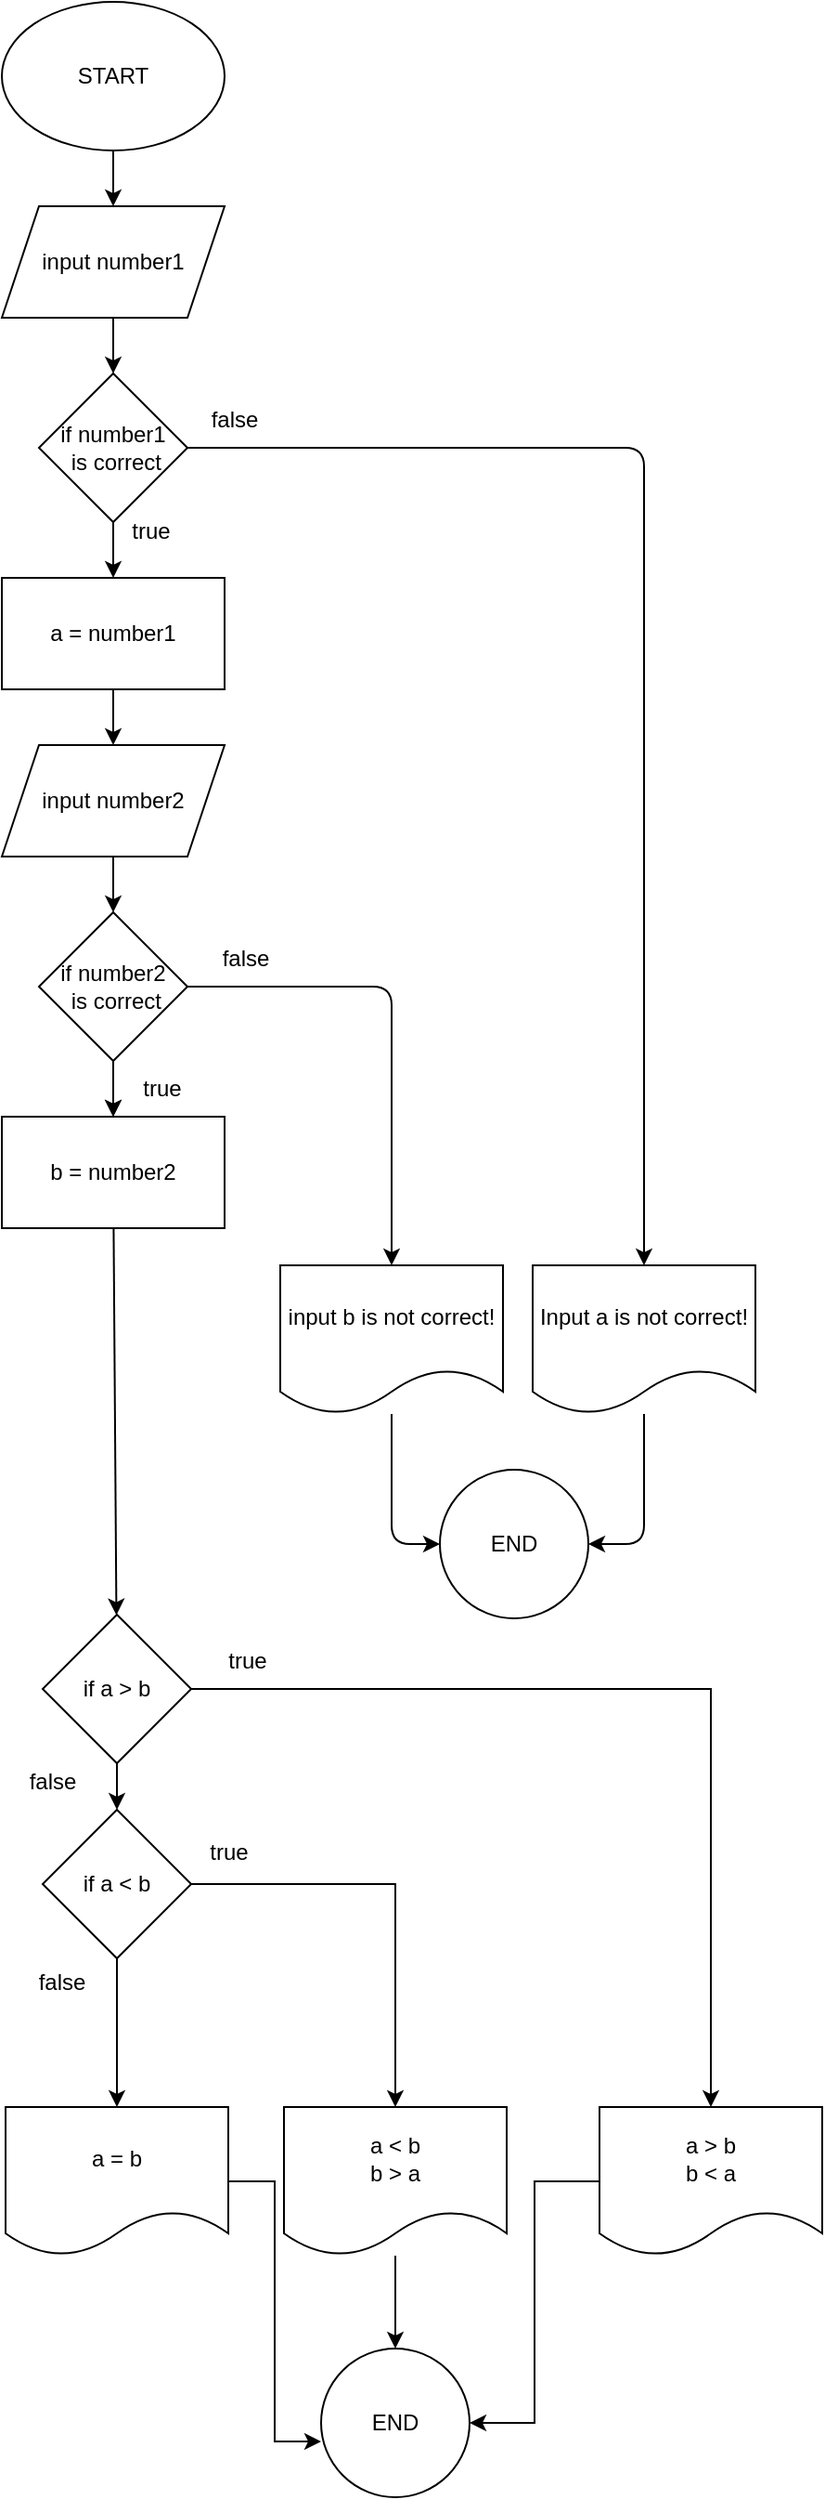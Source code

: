 <mxfile>
    <diagram id="jc8GnPzK6UfTBYYC9r-5" name="3">
        <mxGraphModel dx="640" dy="476" grid="1" gridSize="10" guides="1" tooltips="1" connect="1" arrows="1" fold="1" page="1" pageScale="1" pageWidth="827" pageHeight="1169" math="0" shadow="0">
            <root>
                <mxCell id="0"/>
                <mxCell id="1" parent="0"/>
                <mxCell id="4" value="" style="edgeStyle=none;html=1;" parent="1" source="2" target="3" edge="1">
                    <mxGeometry relative="1" as="geometry"/>
                </mxCell>
                <mxCell id="2" value="START" style="ellipse;whiteSpace=wrap;html=1;" parent="1" vertex="1">
                    <mxGeometry x="354" y="70" width="120" height="80" as="geometry"/>
                </mxCell>
                <mxCell id="6" value="" style="edgeStyle=none;html=1;" parent="1" source="3" target="5" edge="1">
                    <mxGeometry relative="1" as="geometry"/>
                </mxCell>
                <mxCell id="3" value="input number1" style="shape=parallelogram;perimeter=parallelogramPerimeter;whiteSpace=wrap;html=1;fixedSize=1;" parent="1" vertex="1">
                    <mxGeometry x="354" y="180" width="120" height="60" as="geometry"/>
                </mxCell>
                <mxCell id="8" value="" style="edgeStyle=none;html=1;" parent="1" source="5" target="7" edge="1">
                    <mxGeometry relative="1" as="geometry"/>
                </mxCell>
                <mxCell id="17" value="" style="edgeStyle=none;html=1;" parent="1" source="5" target="16" edge="1">
                    <mxGeometry relative="1" as="geometry">
                        <Array as="points">
                            <mxPoint x="700" y="310"/>
                        </Array>
                    </mxGeometry>
                </mxCell>
                <mxCell id="5" value="if number1&lt;br&gt;&amp;nbsp;is correct" style="rhombus;whiteSpace=wrap;html=1;" parent="1" vertex="1">
                    <mxGeometry x="374" y="270" width="80" height="80" as="geometry"/>
                </mxCell>
                <mxCell id="15" value="" style="edgeStyle=none;html=1;" parent="1" source="7" target="12" edge="1">
                    <mxGeometry relative="1" as="geometry"/>
                </mxCell>
                <mxCell id="7" value="a = number1" style="whiteSpace=wrap;html=1;" parent="1" vertex="1">
                    <mxGeometry x="354" y="380" width="120" height="60" as="geometry"/>
                </mxCell>
                <mxCell id="9" value="true" style="text;html=1;align=center;verticalAlign=middle;resizable=0;points=[];autosize=1;strokeColor=none;fillColor=none;" parent="1" vertex="1">
                    <mxGeometry x="414" y="340" width="40" height="30" as="geometry"/>
                </mxCell>
                <mxCell id="14" value="" style="edgeStyle=none;html=1;" parent="1" source="12" target="13" edge="1">
                    <mxGeometry relative="1" as="geometry"/>
                </mxCell>
                <mxCell id="12" value="input number2" style="shape=parallelogram;perimeter=parallelogramPerimeter;whiteSpace=wrap;html=1;fixedSize=1;" parent="1" vertex="1">
                    <mxGeometry x="354" y="470" width="120" height="60" as="geometry"/>
                </mxCell>
                <mxCell id="21" value="" style="edgeStyle=none;html=1;" parent="1" source="13" target="20" edge="1">
                    <mxGeometry relative="1" as="geometry"/>
                </mxCell>
                <mxCell id="22" value="" style="edgeStyle=none;html=1;" parent="1" source="13" target="20" edge="1">
                    <mxGeometry relative="1" as="geometry"/>
                </mxCell>
                <mxCell id="26" value="" style="edgeStyle=none;html=1;" parent="1" source="13" target="25" edge="1">
                    <mxGeometry relative="1" as="geometry">
                        <Array as="points">
                            <mxPoint x="564" y="600"/>
                        </Array>
                    </mxGeometry>
                </mxCell>
                <mxCell id="13" value="if number2&lt;br&gt;&amp;nbsp;is correct" style="rhombus;whiteSpace=wrap;html=1;" parent="1" vertex="1">
                    <mxGeometry x="374" y="560" width="80" height="80" as="geometry"/>
                </mxCell>
                <mxCell id="30" style="edgeStyle=none;html=1;entryX=1;entryY=0.5;entryDx=0;entryDy=0;" parent="1" source="16" target="28" edge="1">
                    <mxGeometry relative="1" as="geometry">
                        <Array as="points">
                            <mxPoint x="700" y="900"/>
                        </Array>
                    </mxGeometry>
                </mxCell>
                <mxCell id="16" value="Input a is not correct!" style="shape=document;whiteSpace=wrap;html=1;boundedLbl=1;" parent="1" vertex="1">
                    <mxGeometry x="640" y="750" width="120" height="80" as="geometry"/>
                </mxCell>
                <mxCell id="18" value="false" style="text;html=1;align=center;verticalAlign=middle;resizable=0;points=[];autosize=1;strokeColor=none;fillColor=none;" parent="1" vertex="1">
                    <mxGeometry x="454" y="280" width="50" height="30" as="geometry"/>
                </mxCell>
                <mxCell id="48" style="edgeStyle=none;html=1;" parent="1" source="20" target="33" edge="1">
                    <mxGeometry relative="1" as="geometry"/>
                </mxCell>
                <mxCell id="20" value="b = number2" style="whiteSpace=wrap;html=1;" parent="1" vertex="1">
                    <mxGeometry x="354" y="670" width="120" height="60" as="geometry"/>
                </mxCell>
                <mxCell id="24" value="true" style="text;html=1;align=center;verticalAlign=middle;resizable=0;points=[];autosize=1;strokeColor=none;fillColor=none;" parent="1" vertex="1">
                    <mxGeometry x="420" y="640" width="40" height="30" as="geometry"/>
                </mxCell>
                <mxCell id="29" style="edgeStyle=none;html=1;entryX=0;entryY=0.5;entryDx=0;entryDy=0;" parent="1" source="25" target="28" edge="1">
                    <mxGeometry relative="1" as="geometry">
                        <Array as="points">
                            <mxPoint x="564" y="900"/>
                        </Array>
                    </mxGeometry>
                </mxCell>
                <mxCell id="25" value="input b is not correct!" style="shape=document;whiteSpace=wrap;html=1;boundedLbl=1;" parent="1" vertex="1">
                    <mxGeometry x="504" y="750" width="120" height="80" as="geometry"/>
                </mxCell>
                <mxCell id="27" value="false" style="text;html=1;align=center;verticalAlign=middle;resizable=0;points=[];autosize=1;strokeColor=none;fillColor=none;" parent="1" vertex="1">
                    <mxGeometry x="460" y="570" width="50" height="30" as="geometry"/>
                </mxCell>
                <mxCell id="28" value="END&lt;br&gt;" style="ellipse;whiteSpace=wrap;html=1;aspect=fixed;" parent="1" vertex="1">
                    <mxGeometry x="590" y="860" width="80" height="80" as="geometry"/>
                </mxCell>
                <mxCell id="31" style="edgeStyle=orthogonalEdgeStyle;rounded=0;orthogonalLoop=1;jettySize=auto;html=1;" parent="1" source="33" target="37" edge="1">
                    <mxGeometry relative="1" as="geometry">
                        <mxPoint x="546" y="1093" as="targetPoint"/>
                    </mxGeometry>
                </mxCell>
                <mxCell id="32" value="" style="edgeStyle=orthogonalEdgeStyle;rounded=0;orthogonalLoop=1;jettySize=auto;html=1;" parent="1" source="33" target="42" edge="1">
                    <mxGeometry relative="1" as="geometry"/>
                </mxCell>
                <mxCell id="33" value="if a &amp;gt; b" style="rhombus;whiteSpace=wrap;html=1;" parent="1" vertex="1">
                    <mxGeometry x="376" y="938" width="80" height="80" as="geometry"/>
                </mxCell>
                <mxCell id="34" value="true" style="text;html=1;align=center;verticalAlign=middle;resizable=0;points=[];autosize=1;strokeColor=none;fillColor=none;rotation=0;" parent="1" vertex="1">
                    <mxGeometry x="466" y="948" width="40" height="30" as="geometry"/>
                </mxCell>
                <mxCell id="35" value="false" style="text;html=1;align=center;verticalAlign=middle;resizable=0;points=[];autosize=1;strokeColor=none;fillColor=none;" parent="1" vertex="1">
                    <mxGeometry x="356" y="1013" width="50" height="30" as="geometry"/>
                </mxCell>
                <mxCell id="36" style="edgeStyle=orthogonalEdgeStyle;rounded=0;orthogonalLoop=1;jettySize=auto;html=1;entryX=1;entryY=0.5;entryDx=0;entryDy=0;" parent="1" source="37" target="47" edge="1">
                    <mxGeometry relative="1" as="geometry"/>
                </mxCell>
                <mxCell id="37" value="a &amp;gt; b&lt;br&gt;b &amp;lt; a" style="shape=document;whiteSpace=wrap;html=1;boundedLbl=1;" parent="1" vertex="1">
                    <mxGeometry x="676" y="1203" width="120" height="80" as="geometry"/>
                </mxCell>
                <mxCell id="38" style="edgeStyle=orthogonalEdgeStyle;rounded=0;orthogonalLoop=1;jettySize=auto;html=1;" parent="1" source="39" target="47" edge="1">
                    <mxGeometry relative="1" as="geometry"/>
                </mxCell>
                <mxCell id="39" value="a &amp;lt; b&lt;br&gt;b &amp;gt; a" style="shape=document;whiteSpace=wrap;html=1;boundedLbl=1;" parent="1" vertex="1">
                    <mxGeometry x="506" y="1203" width="120" height="80" as="geometry"/>
                </mxCell>
                <mxCell id="40" style="edgeStyle=orthogonalEdgeStyle;rounded=0;orthogonalLoop=1;jettySize=auto;html=1;exitX=1;exitY=0.5;exitDx=0;exitDy=0;entryX=0.5;entryY=0;entryDx=0;entryDy=0;" parent="1" source="42" target="39" edge="1">
                    <mxGeometry relative="1" as="geometry"/>
                </mxCell>
                <mxCell id="41" value="" style="edgeStyle=orthogonalEdgeStyle;rounded=0;orthogonalLoop=1;jettySize=auto;html=1;" parent="1" source="42" target="45" edge="1">
                    <mxGeometry relative="1" as="geometry"/>
                </mxCell>
                <mxCell id="42" value="if a &amp;lt; b" style="rhombus;whiteSpace=wrap;html=1;" parent="1" vertex="1">
                    <mxGeometry x="376" y="1043" width="80" height="80" as="geometry"/>
                </mxCell>
                <mxCell id="43" value="true" style="text;html=1;align=center;verticalAlign=middle;resizable=0;points=[];autosize=1;strokeColor=none;fillColor=none;" parent="1" vertex="1">
                    <mxGeometry x="456" y="1051" width="40" height="30" as="geometry"/>
                </mxCell>
                <mxCell id="44" style="edgeStyle=orthogonalEdgeStyle;rounded=0;orthogonalLoop=1;jettySize=auto;html=1;entryX=0;entryY=0.625;entryDx=0;entryDy=0;entryPerimeter=0;" parent="1" source="45" target="47" edge="1">
                    <mxGeometry relative="1" as="geometry"/>
                </mxCell>
                <mxCell id="45" value="a = b" style="shape=document;whiteSpace=wrap;html=1;boundedLbl=1;" parent="1" vertex="1">
                    <mxGeometry x="356" y="1203" width="120" height="80" as="geometry"/>
                </mxCell>
                <mxCell id="46" value="false" style="text;html=1;align=center;verticalAlign=middle;resizable=0;points=[];autosize=1;strokeColor=none;fillColor=none;" parent="1" vertex="1">
                    <mxGeometry x="361" y="1121" width="50" height="30" as="geometry"/>
                </mxCell>
                <mxCell id="47" value="END" style="ellipse;whiteSpace=wrap;html=1;" parent="1" vertex="1">
                    <mxGeometry x="526" y="1333" width="80" height="80" as="geometry"/>
                </mxCell>
            </root>
        </mxGraphModel>
    </diagram>
    <diagram id="qJ51YuhqAKTaLkAQiSZA" name="4">
        <mxGraphModel dx="643" dy="476" grid="1" gridSize="10" guides="1" tooltips="1" connect="1" arrows="1" fold="1" page="1" pageScale="1" pageWidth="827" pageHeight="1169" math="0" shadow="0">
            <root>
                <mxCell id="0"/>
                <mxCell id="1" parent="0"/>
                <mxCell id="UUvjmaFfVONefS4JiOz--3" value="" style="edgeStyle=none;html=1;" parent="1" source="UUvjmaFfVONefS4JiOz--1" target="UUvjmaFfVONefS4JiOz--2" edge="1">
                    <mxGeometry relative="1" as="geometry"/>
                </mxCell>
                <mxCell id="UUvjmaFfVONefS4JiOz--1" value="START" style="ellipse;whiteSpace=wrap;html=1;" parent="1" vertex="1">
                    <mxGeometry x="400" y="10" width="120" height="80" as="geometry"/>
                </mxCell>
                <mxCell id="UUvjmaFfVONefS4JiOz--5" value="" style="edgeStyle=none;html=1;" parent="1" source="UUvjmaFfVONefS4JiOz--2" target="UUvjmaFfVONefS4JiOz--4" edge="1">
                    <mxGeometry relative="1" as="geometry"/>
                </mxCell>
                <mxCell id="UUvjmaFfVONefS4JiOz--2" value="input Byte number" style="shape=parallelogram;perimeter=parallelogramPerimeter;whiteSpace=wrap;html=1;fixedSize=1;" parent="1" vertex="1">
                    <mxGeometry x="400" y="110" width="120" height="60" as="geometry"/>
                </mxCell>
                <mxCell id="UUvjmaFfVONefS4JiOz--7" value="" style="edgeStyle=none;html=1;" parent="1" source="UUvjmaFfVONefS4JiOz--4" target="UUvjmaFfVONefS4JiOz--6" edge="1">
                    <mxGeometry relative="1" as="geometry"/>
                </mxCell>
                <mxCell id="UUvjmaFfVONefS4JiOz--11" value="" style="edgeStyle=none;html=1;" parent="1" source="UUvjmaFfVONefS4JiOz--4" target="UUvjmaFfVONefS4JiOz--10" edge="1">
                    <mxGeometry relative="1" as="geometry"/>
                </mxCell>
                <mxCell id="UUvjmaFfVONefS4JiOz--4" value="if number &amp;gt; 0 &lt;br&gt;&amp;amp;&amp;amp; &lt;br&gt;number &amp;lt; 8&amp;nbsp;" style="rhombus;whiteSpace=wrap;html=1;" parent="1" vertex="1">
                    <mxGeometry x="390" y="200" width="140" height="80" as="geometry"/>
                </mxCell>
                <mxCell id="UUvjmaFfVONefS4JiOz--16" value="" style="edgeStyle=none;html=1;" parent="1" source="UUvjmaFfVONefS4JiOz--6" target="UUvjmaFfVONefS4JiOz--15" edge="1">
                    <mxGeometry relative="1" as="geometry"/>
                </mxCell>
                <mxCell id="UUvjmaFfVONefS4JiOz--6" value="if number = 1" style="rhombus;whiteSpace=wrap;html=1;" parent="1" vertex="1">
                    <mxGeometry x="420" y="310" width="80" height="80" as="geometry"/>
                </mxCell>
                <mxCell id="UUvjmaFfVONefS4JiOz--8" value="true" style="text;html=1;align=center;verticalAlign=middle;resizable=0;points=[];autosize=1;strokeColor=none;fillColor=none;" parent="1" vertex="1">
                    <mxGeometry x="460" y="275" width="40" height="30" as="geometry"/>
                </mxCell>
                <mxCell id="UUvjmaFfVONefS4JiOz--9" value="false" style="text;html=1;align=center;verticalAlign=middle;resizable=0;points=[];autosize=1;strokeColor=none;fillColor=none;" parent="1" vertex="1">
                    <mxGeometry x="520" y="200" width="50" height="30" as="geometry"/>
                </mxCell>
                <mxCell id="UUvjmaFfVONefS4JiOz--13" value="" style="edgeStyle=none;html=1;entryX=1;entryY=0.5;entryDx=0;entryDy=0;" parent="1" target="UUvjmaFfVONefS4JiOz--14" edge="1">
                    <mxGeometry relative="1" as="geometry">
                        <mxPoint x="680" y="280" as="sourcePoint"/>
                        <mxPoint x="680" y="320" as="targetPoint"/>
                        <Array as="points">
                            <mxPoint x="680" y="730"/>
                        </Array>
                    </mxGeometry>
                </mxCell>
                <mxCell id="UUvjmaFfVONefS4JiOz--10" value="This number is not correct!" style="shape=document;whiteSpace=wrap;html=1;boundedLbl=1;" parent="1" vertex="1">
                    <mxGeometry x="620" y="200" width="120" height="80" as="geometry"/>
                </mxCell>
                <mxCell id="UUvjmaFfVONefS4JiOz--14" value="END" style="ellipse;whiteSpace=wrap;html=1;" parent="1" vertex="1">
                    <mxGeometry x="401" y="690" width="120" height="80" as="geometry"/>
                </mxCell>
                <mxCell id="UUvjmaFfVONefS4JiOz--15" value="Montag" style="shape=document;whiteSpace=wrap;html=1;boundedLbl=1;" parent="1" vertex="1">
                    <mxGeometry x="240" y="310" width="120" height="80" as="geometry"/>
                </mxCell>
                <mxCell id="UUvjmaFfVONefS4JiOz--17" value="true" style="text;html=1;align=center;verticalAlign=middle;resizable=0;points=[];autosize=1;strokeColor=none;fillColor=none;" parent="1" vertex="1">
                    <mxGeometry x="370" y="325" width="40" height="30" as="geometry"/>
                </mxCell>
                <mxCell id="UUvjmaFfVONefS4JiOz--20" value="" style="edgeStyle=none;html=1;" parent="1" target="UUvjmaFfVONefS4JiOz--22" edge="1">
                    <mxGeometry relative="1" as="geometry">
                        <mxPoint x="460" y="391" as="sourcePoint"/>
                    </mxGeometry>
                </mxCell>
                <mxCell id="UUvjmaFfVONefS4JiOz--21" value="" style="edgeStyle=none;html=1;" parent="1" source="UUvjmaFfVONefS4JiOz--22" target="UUvjmaFfVONefS4JiOz--23" edge="1">
                    <mxGeometry relative="1" as="geometry"/>
                </mxCell>
                <mxCell id="UUvjmaFfVONefS4JiOz--27" value="" style="edgeStyle=none;html=1;" parent="1" source="UUvjmaFfVONefS4JiOz--22" target="UUvjmaFfVONefS4JiOz--26" edge="1">
                    <mxGeometry relative="1" as="geometry"/>
                </mxCell>
                <mxCell id="UUvjmaFfVONefS4JiOz--22" value="if number = 2" style="rhombus;whiteSpace=wrap;html=1;" parent="1" vertex="1">
                    <mxGeometry x="420" y="421" width="80" height="80" as="geometry"/>
                </mxCell>
                <mxCell id="UUvjmaFfVONefS4JiOz--23" value="Dienstag" style="shape=document;whiteSpace=wrap;html=1;boundedLbl=1;" parent="1" vertex="1">
                    <mxGeometry x="240" y="421" width="120" height="80" as="geometry"/>
                </mxCell>
                <mxCell id="UUvjmaFfVONefS4JiOz--24" value="true" style="text;html=1;align=center;verticalAlign=middle;resizable=0;points=[];autosize=1;strokeColor=none;fillColor=none;" parent="1" vertex="1">
                    <mxGeometry x="370" y="436" width="40" height="30" as="geometry"/>
                </mxCell>
                <mxCell id="UUvjmaFfVONefS4JiOz--25" value="false" style="text;html=1;align=center;verticalAlign=middle;resizable=0;points=[];autosize=1;strokeColor=none;fillColor=none;" parent="1" vertex="1">
                    <mxGeometry x="460" y="390" width="50" height="30" as="geometry"/>
                </mxCell>
                <mxCell id="UUvjmaFfVONefS4JiOz--26" value="" style="shape=waypoint;sketch=0;size=6;pointerEvents=1;points=[];fillColor=default;resizable=0;rotatable=0;perimeter=centerPerimeter;snapToPoint=1;" parent="1" vertex="1">
                    <mxGeometry x="450" y="520" width="20" height="20" as="geometry"/>
                </mxCell>
                <mxCell id="UUvjmaFfVONefS4JiOz--33" value="" style="edgeStyle=none;html=1;" parent="1" source="UUvjmaFfVONefS4JiOz--28" target="UUvjmaFfVONefS4JiOz--30" edge="1">
                    <mxGeometry relative="1" as="geometry"/>
                </mxCell>
                <mxCell id="UUvjmaFfVONefS4JiOz--28" value="..." style="text;html=1;align=center;verticalAlign=middle;resizable=0;points=[];autosize=1;strokeColor=none;fillColor=none;" parent="1" vertex="1">
                    <mxGeometry x="445" y="520" width="30" height="30" as="geometry"/>
                </mxCell>
                <mxCell id="UUvjmaFfVONefS4JiOz--29" value="" style="edgeStyle=none;html=1;" parent="1" source="UUvjmaFfVONefS4JiOz--30" target="UUvjmaFfVONefS4JiOz--31" edge="1">
                    <mxGeometry relative="1" as="geometry"/>
                </mxCell>
                <mxCell id="UUvjmaFfVONefS4JiOz--36" value="" style="edgeStyle=none;html=1;" parent="1" source="UUvjmaFfVONefS4JiOz--30" edge="1">
                    <mxGeometry relative="1" as="geometry">
                        <mxPoint x="460.333" y="690" as="targetPoint"/>
                    </mxGeometry>
                </mxCell>
                <mxCell id="UUvjmaFfVONefS4JiOz--30" value="if number = 7" style="rhombus;whiteSpace=wrap;html=1;" parent="1" vertex="1">
                    <mxGeometry x="421" y="570" width="80" height="80" as="geometry"/>
                </mxCell>
                <mxCell id="UUvjmaFfVONefS4JiOz--31" value="Sonntag" style="shape=document;whiteSpace=wrap;html=1;boundedLbl=1;" parent="1" vertex="1">
                    <mxGeometry x="241" y="570" width="120" height="80" as="geometry"/>
                </mxCell>
                <mxCell id="UUvjmaFfVONefS4JiOz--32" value="true" style="text;html=1;align=center;verticalAlign=middle;resizable=0;points=[];autosize=1;strokeColor=none;fillColor=none;" parent="1" vertex="1">
                    <mxGeometry x="371" y="585" width="40" height="30" as="geometry"/>
                </mxCell>
                <mxCell id="UUvjmaFfVONefS4JiOz--34" value="false" style="text;html=1;align=center;verticalAlign=middle;resizable=0;points=[];autosize=1;strokeColor=none;fillColor=none;" parent="1" vertex="1">
                    <mxGeometry x="460" y="501" width="50" height="30" as="geometry"/>
                </mxCell>
                <mxCell id="UUvjmaFfVONefS4JiOz--41" value="false" style="text;html=1;align=center;verticalAlign=middle;resizable=0;points=[];autosize=1;strokeColor=none;fillColor=none;" parent="1" vertex="1">
                    <mxGeometry x="460" y="650" width="50" height="30" as="geometry"/>
                </mxCell>
            </root>
        </mxGraphModel>
    </diagram>
    <diagram id="9YDxBKLDCa4bt-mu3yhr" name="5_1">
        <mxGraphModel dx="643" dy="2814" grid="1" gridSize="10" guides="1" tooltips="1" connect="1" arrows="1" fold="1" page="1" pageScale="1" pageWidth="827" pageHeight="1169" math="0" shadow="0">
            <root>
                <mxCell id="0"/>
                <mxCell id="1" parent="0"/>
                <mxCell id="w6Q_Fr0dPaGGy52UlOVI-3" value="" style="edgeStyle=none;html=1;" parent="1" source="w6Q_Fr0dPaGGy52UlOVI-1" target="w6Q_Fr0dPaGGy52UlOVI-2" edge="1">
                    <mxGeometry relative="1" as="geometry"/>
                </mxCell>
                <mxCell id="w6Q_Fr0dPaGGy52UlOVI-1" value="START" style="ellipse;whiteSpace=wrap;html=1;" parent="1" vertex="1">
                    <mxGeometry x="210" y="-1210" width="120" height="80" as="geometry"/>
                </mxCell>
                <mxCell id="w6Q_Fr0dPaGGy52UlOVI-5" value="" style="edgeStyle=none;html=1;" parent="1" source="w6Q_Fr0dPaGGy52UlOVI-2" target="w6Q_Fr0dPaGGy52UlOVI-4" edge="1">
                    <mxGeometry relative="1" as="geometry"/>
                </mxCell>
                <mxCell id="w6Q_Fr0dPaGGy52UlOVI-2" value="input a, b , c" style="shape=parallelogram;perimeter=parallelogramPerimeter;whiteSpace=wrap;html=1;fixedSize=1;" parent="1" vertex="1">
                    <mxGeometry x="210" y="-1100" width="120" height="60" as="geometry"/>
                </mxCell>
                <mxCell id="w6Q_Fr0dPaGGy52UlOVI-7" value="" style="edgeStyle=none;html=1;" parent="1" source="w6Q_Fr0dPaGGy52UlOVI-4" target="w6Q_Fr0dPaGGy52UlOVI-6" edge="1">
                    <mxGeometry relative="1" as="geometry"/>
                </mxCell>
                <mxCell id="w6Q_Fr0dPaGGy52UlOVI-13" value="" style="edgeStyle=none;html=1;" parent="1" source="w6Q_Fr0dPaGGy52UlOVI-4" target="w6Q_Fr0dPaGGy52UlOVI-12" edge="1">
                    <mxGeometry relative="1" as="geometry"/>
                </mxCell>
                <mxCell id="w6Q_Fr0dPaGGy52UlOVI-4" value="if a &amp;gt;= b" style="rhombus;whiteSpace=wrap;html=1;" parent="1" vertex="1">
                    <mxGeometry x="230" y="-995" width="80" height="80" as="geometry"/>
                </mxCell>
                <mxCell id="w6Q_Fr0dPaGGy52UlOVI-10" value="" style="edgeStyle=none;html=1;" parent="1" source="w6Q_Fr0dPaGGy52UlOVI-6" target="w6Q_Fr0dPaGGy52UlOVI-9" edge="1">
                    <mxGeometry relative="1" as="geometry"/>
                </mxCell>
                <mxCell id="w6Q_Fr0dPaGGy52UlOVI-21" style="edgeStyle=none;html=1;entryX=1;entryY=0.5;entryDx=0;entryDy=0;" parent="1" source="w6Q_Fr0dPaGGy52UlOVI-6" target="w6Q_Fr0dPaGGy52UlOVI-18" edge="1">
                    <mxGeometry relative="1" as="geometry">
                        <Array as="points">
                            <mxPoint x="400" y="-710"/>
                        </Array>
                    </mxGeometry>
                </mxCell>
                <mxCell id="w6Q_Fr0dPaGGy52UlOVI-6" value="if a &amp;gt;= c" style="rhombus;whiteSpace=wrap;html=1;" parent="1" vertex="1">
                    <mxGeometry x="360" y="-995" width="80" height="80" as="geometry"/>
                </mxCell>
                <mxCell id="w6Q_Fr0dPaGGy52UlOVI-8" value="true" style="text;html=1;align=center;verticalAlign=middle;resizable=0;points=[];autosize=1;strokeColor=none;fillColor=none;" parent="1" vertex="1">
                    <mxGeometry x="310" y="-990" width="40" height="30" as="geometry"/>
                </mxCell>
                <mxCell id="w6Q_Fr0dPaGGy52UlOVI-26" style="edgeStyle=none;html=1;entryX=1;entryY=0.5;entryDx=0;entryDy=0;" parent="1" source="w6Q_Fr0dPaGGy52UlOVI-9" target="w6Q_Fr0dPaGGy52UlOVI-24" edge="1">
                    <mxGeometry relative="1" as="geometry">
                        <Array as="points">
                            <mxPoint x="560" y="-584"/>
                        </Array>
                    </mxGeometry>
                </mxCell>
                <mxCell id="w6Q_Fr0dPaGGy52UlOVI-9" value="a is max" style="shape=document;whiteSpace=wrap;html=1;boundedLbl=1;" parent="1" vertex="1">
                    <mxGeometry x="500" y="-995" width="120" height="80" as="geometry"/>
                </mxCell>
                <mxCell id="w6Q_Fr0dPaGGy52UlOVI-11" value="true" style="text;html=1;align=center;verticalAlign=middle;resizable=0;points=[];autosize=1;strokeColor=none;fillColor=none;" parent="1" vertex="1">
                    <mxGeometry x="450" y="-990" width="40" height="30" as="geometry"/>
                </mxCell>
                <mxCell id="w6Q_Fr0dPaGGy52UlOVI-15" value="" style="edgeStyle=none;html=1;" parent="1" source="w6Q_Fr0dPaGGy52UlOVI-12" target="w6Q_Fr0dPaGGy52UlOVI-14" edge="1">
                    <mxGeometry relative="1" as="geometry"/>
                </mxCell>
                <mxCell id="w6Q_Fr0dPaGGy52UlOVI-19" value="" style="edgeStyle=none;html=1;" parent="1" source="w6Q_Fr0dPaGGy52UlOVI-12" target="w6Q_Fr0dPaGGy52UlOVI-18" edge="1">
                    <mxGeometry relative="1" as="geometry"/>
                </mxCell>
                <mxCell id="w6Q_Fr0dPaGGy52UlOVI-12" value="if b &amp;gt;=c" style="rhombus;whiteSpace=wrap;html=1;" parent="1" vertex="1">
                    <mxGeometry x="230" y="-870" width="80" height="80" as="geometry"/>
                </mxCell>
                <mxCell id="w6Q_Fr0dPaGGy52UlOVI-27" style="edgeStyle=none;html=1;entryX=0;entryY=0.5;entryDx=0;entryDy=0;" parent="1" source="w6Q_Fr0dPaGGy52UlOVI-14" target="w6Q_Fr0dPaGGy52UlOVI-24" edge="1">
                    <mxGeometry relative="1" as="geometry">
                        <Array as="points">
                            <mxPoint x="110" y="-584"/>
                        </Array>
                    </mxGeometry>
                </mxCell>
                <mxCell id="w6Q_Fr0dPaGGy52UlOVI-14" value="b is max" style="shape=document;whiteSpace=wrap;html=1;boundedLbl=1;" parent="1" vertex="1">
                    <mxGeometry x="50" y="-870" width="120" height="80" as="geometry"/>
                </mxCell>
                <mxCell id="w6Q_Fr0dPaGGy52UlOVI-17" value="true" style="text;html=1;align=center;verticalAlign=middle;resizable=0;points=[];autosize=1;strokeColor=none;fillColor=none;" parent="1" vertex="1">
                    <mxGeometry x="190" y="-870" width="40" height="30" as="geometry"/>
                </mxCell>
                <mxCell id="w6Q_Fr0dPaGGy52UlOVI-25" style="edgeStyle=none;html=1;entryX=0.5;entryY=0;entryDx=0;entryDy=0;" parent="1" source="w6Q_Fr0dPaGGy52UlOVI-18" target="w6Q_Fr0dPaGGy52UlOVI-24" edge="1">
                    <mxGeometry relative="1" as="geometry"/>
                </mxCell>
                <mxCell id="w6Q_Fr0dPaGGy52UlOVI-18" value="c is max" style="shape=document;whiteSpace=wrap;html=1;boundedLbl=1;" parent="1" vertex="1">
                    <mxGeometry x="210" y="-750" width="120" height="80" as="geometry"/>
                </mxCell>
                <mxCell id="w6Q_Fr0dPaGGy52UlOVI-20" value="false" style="text;html=1;align=center;verticalAlign=middle;resizable=0;points=[];autosize=1;strokeColor=none;fillColor=none;" parent="1" vertex="1">
                    <mxGeometry x="260" y="-915" width="50" height="30" as="geometry"/>
                </mxCell>
                <mxCell id="w6Q_Fr0dPaGGy52UlOVI-22" value="false" style="text;html=1;align=center;verticalAlign=middle;resizable=0;points=[];autosize=1;strokeColor=none;fillColor=none;" parent="1" vertex="1">
                    <mxGeometry x="270" y="-790" width="50" height="30" as="geometry"/>
                </mxCell>
                <mxCell id="w6Q_Fr0dPaGGy52UlOVI-24" value="END" style="ellipse;whiteSpace=wrap;html=1;" parent="1" vertex="1">
                    <mxGeometry x="210" y="-624" width="120" height="80" as="geometry"/>
                </mxCell>
            </root>
        </mxGraphModel>
    </diagram>
    <diagram id="UiNUHQKIoUAfm3zGCqrH" name="5_2">
        <mxGraphModel dx="643" dy="476" grid="1" gridSize="10" guides="1" tooltips="1" connect="1" arrows="1" fold="1" page="1" pageScale="1" pageWidth="827" pageHeight="1169" math="0" shadow="0">
            <root>
                <mxCell id="0"/>
                <mxCell id="1" parent="0"/>
                <mxCell id="thcZUBoqs5VJvV3hqUbI-3" value="" style="edgeStyle=none;html=1;" parent="1" source="thcZUBoqs5VJvV3hqUbI-1" target="thcZUBoqs5VJvV3hqUbI-2" edge="1">
                    <mxGeometry relative="1" as="geometry"/>
                </mxCell>
                <mxCell id="thcZUBoqs5VJvV3hqUbI-1" value="START" style="ellipse;whiteSpace=wrap;html=1;" parent="1" vertex="1">
                    <mxGeometry x="380" y="10" width="120" height="80" as="geometry"/>
                </mxCell>
                <mxCell id="thcZUBoqs5VJvV3hqUbI-5" value="" style="edgeStyle=none;html=1;" parent="1" source="thcZUBoqs5VJvV3hqUbI-2" target="thcZUBoqs5VJvV3hqUbI-4" edge="1">
                    <mxGeometry relative="1" as="geometry"/>
                </mxCell>
                <mxCell id="thcZUBoqs5VJvV3hqUbI-2" value="input a, b, c" style="shape=parallelogram;perimeter=parallelogramPerimeter;whiteSpace=wrap;html=1;fixedSize=1;" parent="1" vertex="1">
                    <mxGeometry x="380" y="180" width="120" height="60" as="geometry"/>
                </mxCell>
                <mxCell id="thcZUBoqs5VJvV3hqUbI-7" value="" style="edgeStyle=none;html=1;" parent="1" source="thcZUBoqs5VJvV3hqUbI-4" target="thcZUBoqs5VJvV3hqUbI-6" edge="1">
                    <mxGeometry relative="1" as="geometry"/>
                </mxCell>
                <mxCell id="thcZUBoqs5VJvV3hqUbI-19" style="edgeStyle=none;html=1;entryX=0.5;entryY=0;entryDx=0;entryDy=0;" parent="1" source="thcZUBoqs5VJvV3hqUbI-4" target="thcZUBoqs5VJvV3hqUbI-14" edge="1">
                    <mxGeometry relative="1" as="geometry"/>
                </mxCell>
                <mxCell id="MhG5IHelKEbIozkXq4xq-3" value="" style="edgeStyle=none;html=1;" parent="1" source="thcZUBoqs5VJvV3hqUbI-4" target="thcZUBoqs5VJvV3hqUbI-14" edge="1">
                    <mxGeometry relative="1" as="geometry"/>
                </mxCell>
                <mxCell id="thcZUBoqs5VJvV3hqUbI-4" value="if a &amp;gt;= b&lt;br&gt;&amp;amp;&amp;amp;&lt;br&gt;a &amp;gt;= c" style="rhombus;whiteSpace=wrap;html=1;" parent="1" vertex="1">
                    <mxGeometry x="400" y="280" width="80" height="100" as="geometry"/>
                </mxCell>
                <mxCell id="MhG5IHelKEbIozkXq4xq-8" style="edgeStyle=none;html=1;entryX=1;entryY=0.5;entryDx=0;entryDy=0;" parent="1" source="thcZUBoqs5VJvV3hqUbI-6" target="MhG5IHelKEbIozkXq4xq-6" edge="1">
                    <mxGeometry relative="1" as="geometry">
                        <Array as="points">
                            <mxPoint x="690" y="330"/>
                            <mxPoint x="690" y="700"/>
                        </Array>
                    </mxGeometry>
                </mxCell>
                <mxCell id="thcZUBoqs5VJvV3hqUbI-6" value="a is max" style="shape=document;whiteSpace=wrap;html=1;boundedLbl=1;" parent="1" vertex="1">
                    <mxGeometry x="541" y="290" width="120" height="80" as="geometry"/>
                </mxCell>
                <mxCell id="MhG5IHelKEbIozkXq4xq-7" value="" style="edgeStyle=none;html=1;" parent="1" source="thcZUBoqs5VJvV3hqUbI-12" target="MhG5IHelKEbIozkXq4xq-6" edge="1">
                    <mxGeometry relative="1" as="geometry"/>
                </mxCell>
                <mxCell id="thcZUBoqs5VJvV3hqUbI-12" value="c is max" style="shape=document;whiteSpace=wrap;html=1;boundedLbl=1;" parent="1" vertex="1">
                    <mxGeometry x="380" y="560" width="120" height="80" as="geometry"/>
                </mxCell>
                <mxCell id="thcZUBoqs5VJvV3hqUbI-13" value="" style="edgeStyle=none;html=1;" parent="1" source="thcZUBoqs5VJvV3hqUbI-14" target="thcZUBoqs5VJvV3hqUbI-15" edge="1">
                    <mxGeometry relative="1" as="geometry"/>
                </mxCell>
                <mxCell id="thcZUBoqs5VJvV3hqUbI-18" style="edgeStyle=none;html=1;entryX=0.5;entryY=0;entryDx=0;entryDy=0;" parent="1" source="thcZUBoqs5VJvV3hqUbI-14" target="thcZUBoqs5VJvV3hqUbI-12" edge="1">
                    <mxGeometry relative="1" as="geometry"/>
                </mxCell>
                <mxCell id="thcZUBoqs5VJvV3hqUbI-14" value="if b &amp;gt;= a&lt;br&gt;&amp;amp;&amp;amp;&lt;br&gt;b &amp;gt;= c" style="rhombus;whiteSpace=wrap;html=1;" parent="1" vertex="1">
                    <mxGeometry x="400" y="420" width="80" height="100" as="geometry"/>
                </mxCell>
                <mxCell id="MhG5IHelKEbIozkXq4xq-9" style="edgeStyle=none;html=1;entryX=1;entryY=0;entryDx=0;entryDy=0;" parent="1" source="thcZUBoqs5VJvV3hqUbI-15" target="MhG5IHelKEbIozkXq4xq-6" edge="1">
                    <mxGeometry relative="1" as="geometry"/>
                </mxCell>
                <mxCell id="thcZUBoqs5VJvV3hqUbI-15" value="b is max" style="shape=document;whiteSpace=wrap;html=1;boundedLbl=1;" parent="1" vertex="1">
                    <mxGeometry x="550" y="430" width="120" height="80" as="geometry"/>
                </mxCell>
                <mxCell id="MhG5IHelKEbIozkXq4xq-1" value="true" style="text;html=1;align=center;verticalAlign=middle;resizable=0;points=[];autosize=1;strokeColor=none;fillColor=none;" parent="1" vertex="1">
                    <mxGeometry x="480" y="295" width="40" height="30" as="geometry"/>
                </mxCell>
                <mxCell id="MhG5IHelKEbIozkXq4xq-2" value="true" style="text;html=1;align=center;verticalAlign=middle;resizable=0;points=[];autosize=1;strokeColor=none;fillColor=none;" parent="1" vertex="1">
                    <mxGeometry x="490" y="430" width="40" height="30" as="geometry"/>
                </mxCell>
                <mxCell id="MhG5IHelKEbIozkXq4xq-4" value="false" style="text;html=1;align=center;verticalAlign=middle;resizable=0;points=[];autosize=1;strokeColor=none;fillColor=none;" parent="1" vertex="1">
                    <mxGeometry x="440" y="380" width="50" height="30" as="geometry"/>
                </mxCell>
                <mxCell id="MhG5IHelKEbIozkXq4xq-5" value="false" style="text;html=1;align=center;verticalAlign=middle;resizable=0;points=[];autosize=1;strokeColor=none;fillColor=none;" parent="1" vertex="1">
                    <mxGeometry x="440" y="520" width="50" height="30" as="geometry"/>
                </mxCell>
                <mxCell id="MhG5IHelKEbIozkXq4xq-6" value="END" style="ellipse;whiteSpace=wrap;html=1;" parent="1" vertex="1">
                    <mxGeometry x="380" y="660" width="120" height="80" as="geometry"/>
                </mxCell>
            </root>
        </mxGraphModel>
    </diagram>
    <diagram id="EvtzFzCWJJHtgpkQGG6X" name="6">
        <mxGraphModel dx="530" dy="366" grid="1" gridSize="10" guides="1" tooltips="1" connect="1" arrows="1" fold="1" page="1" pageScale="1" pageWidth="827" pageHeight="1169" math="0" shadow="0">
            <root>
                <mxCell id="0"/>
                <mxCell id="1" parent="0"/>
                <mxCell id="c9tWKj-pZfohX3ef_LbU-6" value="" style="edgeStyle=none;html=1;" edge="1" parent="1" source="c9tWKj-pZfohX3ef_LbU-1" target="c9tWKj-pZfohX3ef_LbU-5">
                    <mxGeometry relative="1" as="geometry"/>
                </mxCell>
                <mxCell id="c9tWKj-pZfohX3ef_LbU-1" value="START" style="ellipse;whiteSpace=wrap;html=1;" vertex="1" parent="1">
                    <mxGeometry x="210" y="150" width="120" height="80" as="geometry"/>
                </mxCell>
                <mxCell id="c9tWKj-pZfohX3ef_LbU-4" value="" style="edgeStyle=none;html=1;" edge="1" parent="1" source="c9tWKj-pZfohX3ef_LbU-2" target="c9tWKj-pZfohX3ef_LbU-5">
                    <mxGeometry relative="1" as="geometry">
                        <mxPoint x="270" y="390" as="targetPoint"/>
                    </mxGeometry>
                </mxCell>
                <mxCell id="c9tWKj-pZfohX3ef_LbU-2" value="input number" style="shape=parallelogram;perimeter=parallelogramPerimeter;whiteSpace=wrap;html=1;fixedSize=1;" vertex="1" parent="1">
                    <mxGeometry x="210" y="250" width="120" height="60" as="geometry"/>
                </mxCell>
                <mxCell id="c9tWKj-pZfohX3ef_LbU-8" value="" style="edgeStyle=none;html=1;" edge="1" parent="1" source="c9tWKj-pZfohX3ef_LbU-5" target="c9tWKj-pZfohX3ef_LbU-7">
                    <mxGeometry relative="1" as="geometry"/>
                </mxCell>
                <mxCell id="c9tWKj-pZfohX3ef_LbU-5" value="if number % 2 = 0" style="rhombus;whiteSpace=wrap;html=1;" vertex="1" parent="1">
                    <mxGeometry x="215" y="340" width="110" height="90" as="geometry"/>
                </mxCell>
                <mxCell id="c9tWKj-pZfohX3ef_LbU-7" value="number is even" style="shape=document;whiteSpace=wrap;html=1;boundedLbl=1;" vertex="1" parent="1">
                    <mxGeometry x="210" y="470" width="120" height="80" as="geometry"/>
                </mxCell>
                <mxCell id="c9tWKj-pZfohX3ef_LbU-9" value="true" style="text;html=1;align=center;verticalAlign=middle;resizable=0;points=[];autosize=1;strokeColor=none;fillColor=none;" vertex="1" parent="1">
                    <mxGeometry x="270" y="430" width="40" height="30" as="geometry"/>
                </mxCell>
            </root>
        </mxGraphModel>
    </diagram>
    <diagram id="mFLeHnUH8ki5RjKrj16I" name="7_While">
        <mxGraphModel dx="643" dy="476" grid="1" gridSize="10" guides="1" tooltips="1" connect="1" arrows="1" fold="1" page="1" pageScale="1" pageWidth="827" pageHeight="1169" math="0" shadow="0">
            <root>
                <mxCell id="0"/>
                <mxCell id="1" parent="0"/>
                <mxCell id="XP6QyN0b6c5FA--avGPj-3" value="" style="edgeStyle=none;html=1;" parent="1" source="XP6QyN0b6c5FA--avGPj-1" target="XP6QyN0b6c5FA--avGPj-2" edge="1">
                    <mxGeometry relative="1" as="geometry"/>
                </mxCell>
                <mxCell id="XP6QyN0b6c5FA--avGPj-1" value="START" style="ellipse;whiteSpace=wrap;html=1;" parent="1" vertex="1">
                    <mxGeometry x="210" y="150" width="120" height="80" as="geometry"/>
                </mxCell>
                <mxCell id="XP6QyN0b6c5FA--avGPj-5" value="" style="edgeStyle=none;html=1;" parent="1" source="XP6QyN0b6c5FA--avGPj-2" target="XP6QyN0b6c5FA--avGPj-4" edge="1">
                    <mxGeometry relative="1" as="geometry"/>
                </mxCell>
                <mxCell id="XP6QyN0b6c5FA--avGPj-2" value="input N" style="shape=parallelogram;perimeter=parallelogramPerimeter;whiteSpace=wrap;html=1;fixedSize=1;" parent="1" vertex="1">
                    <mxGeometry x="210" y="260" width="120" height="60" as="geometry"/>
                </mxCell>
                <mxCell id="XP6QyN0b6c5FA--avGPj-7" value="" style="edgeStyle=none;html=1;" parent="1" source="XP6QyN0b6c5FA--avGPj-4" target="XP6QyN0b6c5FA--avGPj-6" edge="1">
                    <mxGeometry relative="1" as="geometry"/>
                </mxCell>
                <mxCell id="XP6QyN0b6c5FA--avGPj-4" value="int i = - N" style="whiteSpace=wrap;html=1;" parent="1" vertex="1">
                    <mxGeometry x="210" y="350" width="120" height="60" as="geometry"/>
                </mxCell>
                <mxCell id="XP6QyN0b6c5FA--avGPj-11" value="" style="edgeStyle=none;html=1;startArrow=none;" parent="1" target="XP6QyN0b6c5FA--avGPj-10" edge="1">
                    <mxGeometry relative="1" as="geometry">
                        <mxPoint x="270" y="630" as="sourcePoint"/>
                    </mxGeometry>
                </mxCell>
                <mxCell id="XP6QyN0b6c5FA--avGPj-19" style="edgeStyle=none;html=1;entryX=0.5;entryY=0;entryDx=0;entryDy=0;" parent="1" source="XP6QyN0b6c5FA--avGPj-6" target="XP6QyN0b6c5FA--avGPj-18" edge="1">
                    <mxGeometry relative="1" as="geometry">
                        <Array as="points">
                            <mxPoint x="400" y="480"/>
                            <mxPoint x="400" y="800"/>
                            <mxPoint x="270" y="800"/>
                        </Array>
                    </mxGeometry>
                </mxCell>
                <mxCell id="XP6QyN0b6c5FA--avGPj-6" value="while ( i &amp;lt;= N)" style="rhombus;whiteSpace=wrap;html=1;" parent="1" vertex="1">
                    <mxGeometry x="220" y="440" width="100" height="80" as="geometry"/>
                </mxCell>
                <mxCell id="XP6QyN0b6c5FA--avGPj-13" style="edgeStyle=none;html=1;entryX=0;entryY=0.5;entryDx=0;entryDy=0;" parent="1" source="XP6QyN0b6c5FA--avGPj-10" target="XP6QyN0b6c5FA--avGPj-6" edge="1">
                    <mxGeometry relative="1" as="geometry">
                        <Array as="points">
                            <mxPoint x="160" y="730"/>
                            <mxPoint x="160" y="585"/>
                            <mxPoint x="160" y="480"/>
                        </Array>
                    </mxGeometry>
                </mxCell>
                <mxCell id="XP6QyN0b6c5FA--avGPj-10" value="i = i + 1" style="whiteSpace=wrap;html=1;" parent="1" vertex="1">
                    <mxGeometry x="210" y="700" width="120" height="60" as="geometry"/>
                </mxCell>
                <mxCell id="XP6QyN0b6c5FA--avGPj-12" value="true" style="text;html=1;align=center;verticalAlign=middle;resizable=0;points=[];autosize=1;strokeColor=none;fillColor=none;" parent="1" vertex="1">
                    <mxGeometry x="270" y="520" width="40" height="30" as="geometry"/>
                </mxCell>
                <mxCell id="XP6QyN0b6c5FA--avGPj-14" value="&lt;b&gt;Цикл While()&lt;/b&gt;" style="text;html=1;align=center;verticalAlign=middle;resizable=0;points=[];autosize=1;strokeColor=none;fillColor=none;" parent="1" vertex="1">
                    <mxGeometry x="220" y="110" width="100" height="30" as="geometry"/>
                </mxCell>
                <mxCell id="XP6QyN0b6c5FA--avGPj-16" value="" style="edgeStyle=none;html=1;endArrow=none;entryX=0.5;entryY=0;entryDx=0;entryDy=0;" parent="1" source="XP6QyN0b6c5FA--avGPj-6" target="XP6QyN0b6c5FA--avGPj-17" edge="1">
                    <mxGeometry relative="1" as="geometry">
                        <mxPoint x="270" y="520" as="sourcePoint"/>
                        <mxPoint x="270" y="570" as="targetPoint"/>
                    </mxGeometry>
                </mxCell>
                <mxCell id="XP6QyN0b6c5FA--avGPj-17" value="i" style="shape=document;whiteSpace=wrap;html=1;boundedLbl=1;" parent="1" vertex="1">
                    <mxGeometry x="210" y="560" width="120" height="80" as="geometry"/>
                </mxCell>
                <mxCell id="XP6QyN0b6c5FA--avGPj-18" value="END" style="ellipse;whiteSpace=wrap;html=1;" parent="1" vertex="1">
                    <mxGeometry x="210" y="860" width="120" height="80" as="geometry"/>
                </mxCell>
                <mxCell id="XP6QyN0b6c5FA--avGPj-20" value="false" style="text;html=1;align=center;verticalAlign=middle;resizable=0;points=[];autosize=1;strokeColor=none;fillColor=none;" parent="1" vertex="1">
                    <mxGeometry x="325" y="445" width="50" height="30" as="geometry"/>
                </mxCell>
            </root>
        </mxGraphModel>
    </diagram>
    <diagram id="XMtice0OeDJnqn81I9KG" name="7_do_While">
        <mxGraphModel dx="643" dy="476" grid="1" gridSize="10" guides="1" tooltips="1" connect="1" arrows="1" fold="1" page="1" pageScale="1" pageWidth="827" pageHeight="1169" math="0" shadow="0">
            <root>
                <mxCell id="0"/>
                <mxCell id="1" parent="0"/>
                <mxCell id="W5f8yeGQcnOBEaOAe0kR-1" value="" style="edgeStyle=none;html=1;" parent="1" source="W5f8yeGQcnOBEaOAe0kR-2" target="W5f8yeGQcnOBEaOAe0kR-4" edge="1">
                    <mxGeometry relative="1" as="geometry"/>
                </mxCell>
                <mxCell id="W5f8yeGQcnOBEaOAe0kR-2" value="START" style="ellipse;whiteSpace=wrap;html=1;" parent="1" vertex="1">
                    <mxGeometry x="210" y="150" width="120" height="80" as="geometry"/>
                </mxCell>
                <mxCell id="W5f8yeGQcnOBEaOAe0kR-3" value="" style="edgeStyle=none;html=1;" parent="1" source="W5f8yeGQcnOBEaOAe0kR-4" target="W5f8yeGQcnOBEaOAe0kR-6" edge="1">
                    <mxGeometry relative="1" as="geometry"/>
                </mxCell>
                <mxCell id="W5f8yeGQcnOBEaOAe0kR-4" value="input N" style="shape=parallelogram;perimeter=parallelogramPerimeter;whiteSpace=wrap;html=1;fixedSize=1;" parent="1" vertex="1">
                    <mxGeometry x="210" y="260" width="120" height="60" as="geometry"/>
                </mxCell>
                <mxCell id="W5f8yeGQcnOBEaOAe0kR-5" value="" style="edgeStyle=none;html=1;" parent="1" target="W5f8yeGQcnOBEaOAe0kR-9" edge="1">
                    <mxGeometry relative="1" as="geometry">
                        <mxPoint x="270" y="620" as="sourcePoint"/>
                    </mxGeometry>
                </mxCell>
                <mxCell id="W5f8yeGQcnOBEaOAe0kR-18" style="edgeStyle=none;html=1;entryX=0.5;entryY=0;entryDx=0;entryDy=0;" parent="1" source="W5f8yeGQcnOBEaOAe0kR-6" target="W5f8yeGQcnOBEaOAe0kR-15" edge="1">
                    <mxGeometry relative="1" as="geometry"/>
                </mxCell>
                <mxCell id="W5f8yeGQcnOBEaOAe0kR-6" value="int i = - N" style="whiteSpace=wrap;html=1;" parent="1" vertex="1">
                    <mxGeometry x="210" y="350" width="120" height="60" as="geometry"/>
                </mxCell>
                <mxCell id="W5f8yeGQcnOBEaOAe0kR-7" value="" style="edgeStyle=none;html=1;startArrow=none;" parent="1" target="W5f8yeGQcnOBEaOAe0kR-11" edge="1">
                    <mxGeometry relative="1" as="geometry">
                        <mxPoint x="270" y="500" as="sourcePoint"/>
                    </mxGeometry>
                </mxCell>
                <mxCell id="W5f8yeGQcnOBEaOAe0kR-8" style="edgeStyle=none;html=1;entryX=0.5;entryY=0;entryDx=0;entryDy=0;" parent="1" source="W5f8yeGQcnOBEaOAe0kR-9" target="W5f8yeGQcnOBEaOAe0kR-16" edge="1">
                    <mxGeometry relative="1" as="geometry">
                        <Array as="points">
                            <mxPoint x="400" y="700"/>
                            <mxPoint x="400" y="760"/>
                            <mxPoint x="270" y="760"/>
                        </Array>
                    </mxGeometry>
                </mxCell>
                <mxCell id="W5f8yeGQcnOBEaOAe0kR-19" style="edgeStyle=none;html=1;" parent="1" source="W5f8yeGQcnOBEaOAe0kR-9" edge="1">
                    <mxGeometry relative="1" as="geometry">
                        <mxPoint x="270" y="430" as="targetPoint"/>
                        <Array as="points">
                            <mxPoint x="160" y="700"/>
                            <mxPoint x="160" y="430"/>
                        </Array>
                    </mxGeometry>
                </mxCell>
                <mxCell id="W5f8yeGQcnOBEaOAe0kR-9" value="while ( i &amp;lt;= N)" style="rhombus;whiteSpace=wrap;html=1;" parent="1" vertex="1">
                    <mxGeometry x="220" y="660" width="100" height="80" as="geometry"/>
                </mxCell>
                <mxCell id="W5f8yeGQcnOBEaOAe0kR-11" value="i = i + 1" style="whiteSpace=wrap;html=1;" parent="1" vertex="1">
                    <mxGeometry x="210" y="570" width="120" height="60" as="geometry"/>
                </mxCell>
                <mxCell id="W5f8yeGQcnOBEaOAe0kR-12" value="true" style="text;html=1;align=center;verticalAlign=middle;resizable=0;points=[];autosize=1;strokeColor=none;fillColor=none;" parent="1" vertex="1">
                    <mxGeometry x="110" y="610" width="40" height="30" as="geometry"/>
                </mxCell>
                <mxCell id="W5f8yeGQcnOBEaOAe0kR-13" value="&lt;b&gt;Цикл do {} While()&lt;/b&gt;" style="text;html=1;align=center;verticalAlign=middle;resizable=0;points=[];autosize=1;strokeColor=none;fillColor=none;" parent="1" vertex="1">
                    <mxGeometry x="205" y="110" width="130" height="30" as="geometry"/>
                </mxCell>
                <mxCell id="W5f8yeGQcnOBEaOAe0kR-15" value="i" style="shape=document;whiteSpace=wrap;html=1;boundedLbl=1;" parent="1" vertex="1">
                    <mxGeometry x="210" y="460" width="120" height="80" as="geometry"/>
                </mxCell>
                <mxCell id="W5f8yeGQcnOBEaOAe0kR-16" value="END" style="ellipse;whiteSpace=wrap;html=1;" parent="1" vertex="1">
                    <mxGeometry x="210" y="820" width="120" height="80" as="geometry"/>
                </mxCell>
                <mxCell id="W5f8yeGQcnOBEaOAe0kR-17" value="false" style="text;html=1;align=center;verticalAlign=middle;resizable=0;points=[];autosize=1;strokeColor=none;fillColor=none;" parent="1" vertex="1">
                    <mxGeometry x="325" y="655" width="50" height="30" as="geometry"/>
                </mxCell>
            </root>
        </mxGraphModel>
    </diagram>
    <diagram id="XZIqRngsxuFvwpLZZ8wQ" name="7_for">
        <mxGraphModel dx="643" dy="476" grid="1" gridSize="10" guides="1" tooltips="1" connect="1" arrows="1" fold="1" page="1" pageScale="1" pageWidth="827" pageHeight="1169" math="0" shadow="0">
            <root>
                <mxCell id="0"/>
                <mxCell id="1" parent="0"/>
                <mxCell id="PCDWndyLIUDae2IzvEyx-1" value="" style="edgeStyle=none;html=1;" parent="1" source="PCDWndyLIUDae2IzvEyx-2" target="PCDWndyLIUDae2IzvEyx-4" edge="1">
                    <mxGeometry relative="1" as="geometry"/>
                </mxCell>
                <mxCell id="PCDWndyLIUDae2IzvEyx-2" value="START" style="ellipse;whiteSpace=wrap;html=1;" parent="1" vertex="1">
                    <mxGeometry x="210" y="150" width="120" height="80" as="geometry"/>
                </mxCell>
                <mxCell id="PCDWndyLIUDae2IzvEyx-3" value="" style="edgeStyle=none;html=1;" parent="1" source="PCDWndyLIUDae2IzvEyx-4" target="PCDWndyLIUDae2IzvEyx-6" edge="1">
                    <mxGeometry relative="1" as="geometry"/>
                </mxCell>
                <mxCell id="PCDWndyLIUDae2IzvEyx-4" value="input N" style="shape=parallelogram;perimeter=parallelogramPerimeter;whiteSpace=wrap;html=1;fixedSize=1;" parent="1" vertex="1">
                    <mxGeometry x="210" y="260" width="120" height="60" as="geometry"/>
                </mxCell>
                <mxCell id="PCDWndyLIUDae2IzvEyx-5" value="" style="edgeStyle=none;html=1;" parent="1" source="PCDWndyLIUDae2IzvEyx-6" target="PCDWndyLIUDae2IzvEyx-9" edge="1">
                    <mxGeometry relative="1" as="geometry"/>
                </mxCell>
                <mxCell id="PCDWndyLIUDae2IzvEyx-6" value="int i = - N" style="whiteSpace=wrap;html=1;" parent="1" vertex="1">
                    <mxGeometry x="210" y="350" width="120" height="60" as="geometry"/>
                </mxCell>
                <mxCell id="PCDWndyLIUDae2IzvEyx-7" value="" style="edgeStyle=none;html=1;startArrow=none;" parent="1" target="PCDWndyLIUDae2IzvEyx-11" edge="1">
                    <mxGeometry relative="1" as="geometry">
                        <mxPoint x="270" y="630" as="sourcePoint"/>
                    </mxGeometry>
                </mxCell>
                <mxCell id="PCDWndyLIUDae2IzvEyx-8" style="edgeStyle=none;html=1;entryX=0.5;entryY=0;entryDx=0;entryDy=0;" parent="1" source="PCDWndyLIUDae2IzvEyx-9" target="PCDWndyLIUDae2IzvEyx-16" edge="1">
                    <mxGeometry relative="1" as="geometry">
                        <Array as="points">
                            <mxPoint x="400" y="480"/>
                            <mxPoint x="400" y="800"/>
                            <mxPoint x="270" y="800"/>
                        </Array>
                    </mxGeometry>
                </mxCell>
                <mxCell id="PCDWndyLIUDae2IzvEyx-9" value="while ( i &amp;lt;= N)" style="rhombus;whiteSpace=wrap;html=1;" parent="1" vertex="1">
                    <mxGeometry x="220" y="440" width="100" height="80" as="geometry"/>
                </mxCell>
                <mxCell id="PCDWndyLIUDae2IzvEyx-10" style="edgeStyle=none;html=1;entryX=0;entryY=0.5;entryDx=0;entryDy=0;" parent="1" source="PCDWndyLIUDae2IzvEyx-11" target="PCDWndyLIUDae2IzvEyx-9" edge="1">
                    <mxGeometry relative="1" as="geometry">
                        <Array as="points">
                            <mxPoint x="160" y="730"/>
                            <mxPoint x="160" y="585"/>
                            <mxPoint x="160" y="480"/>
                        </Array>
                    </mxGeometry>
                </mxCell>
                <mxCell id="PCDWndyLIUDae2IzvEyx-11" value="i = i + 1" style="whiteSpace=wrap;html=1;" parent="1" vertex="1">
                    <mxGeometry x="210" y="700" width="120" height="60" as="geometry"/>
                </mxCell>
                <mxCell id="PCDWndyLIUDae2IzvEyx-12" value="true" style="text;html=1;align=center;verticalAlign=middle;resizable=0;points=[];autosize=1;strokeColor=none;fillColor=none;" parent="1" vertex="1">
                    <mxGeometry x="270" y="520" width="40" height="30" as="geometry"/>
                </mxCell>
                <mxCell id="PCDWndyLIUDae2IzvEyx-13" value="&lt;b&gt;Цикл for()&lt;/b&gt;" style="text;html=1;align=center;verticalAlign=middle;resizable=0;points=[];autosize=1;strokeColor=none;fillColor=none;" parent="1" vertex="1">
                    <mxGeometry x="230" y="110" width="80" height="30" as="geometry"/>
                </mxCell>
                <mxCell id="PCDWndyLIUDae2IzvEyx-14" value="" style="edgeStyle=none;html=1;endArrow=none;entryX=0.5;entryY=0;entryDx=0;entryDy=0;" parent="1" source="PCDWndyLIUDae2IzvEyx-9" target="PCDWndyLIUDae2IzvEyx-15" edge="1">
                    <mxGeometry relative="1" as="geometry">
                        <mxPoint x="270" y="520" as="sourcePoint"/>
                        <mxPoint x="270" y="570" as="targetPoint"/>
                    </mxGeometry>
                </mxCell>
                <mxCell id="PCDWndyLIUDae2IzvEyx-15" value="i" style="shape=document;whiteSpace=wrap;html=1;boundedLbl=1;" parent="1" vertex="1">
                    <mxGeometry x="210" y="560" width="120" height="80" as="geometry"/>
                </mxCell>
                <mxCell id="PCDWndyLIUDae2IzvEyx-16" value="END" style="ellipse;whiteSpace=wrap;html=1;" parent="1" vertex="1">
                    <mxGeometry x="210" y="860" width="120" height="80" as="geometry"/>
                </mxCell>
                <mxCell id="PCDWndyLIUDae2IzvEyx-17" value="false" style="text;html=1;align=center;verticalAlign=middle;resizable=0;points=[];autosize=1;strokeColor=none;fillColor=none;" parent="1" vertex="1">
                    <mxGeometry x="325" y="445" width="50" height="30" as="geometry"/>
                </mxCell>
            </root>
        </mxGraphModel>
    </diagram>
    <diagram id="RYGdvyCHzwDHEW81Z-85" name="№INT">
        <mxGraphModel dx="640" dy="476" grid="1" gridSize="10" guides="1" tooltips="1" connect="1" arrows="1" fold="1" page="1" pageScale="1" pageWidth="827" pageHeight="1169" math="0" shadow="0">
            <root>
                <mxCell id="0"/>
                <mxCell id="1" parent="0"/>
                <mxCell id="gM-krX7Vxv2HvfHT-jZv-3" value="" style="edgeStyle=none;html=1;" parent="1" source="gM-krX7Vxv2HvfHT-jZv-1" target="gM-krX7Vxv2HvfHT-jZv-2" edge="1">
                    <mxGeometry relative="1" as="geometry"/>
                </mxCell>
                <mxCell id="gM-krX7Vxv2HvfHT-jZv-1" value="START" style="ellipse;whiteSpace=wrap;html=1;" parent="1" vertex="1">
                    <mxGeometry x="381" y="120" width="120" height="80" as="geometry"/>
                </mxCell>
                <mxCell id="gM-krX7Vxv2HvfHT-jZv-5" value="" style="edgeStyle=none;html=1;" parent="1" source="gM-krX7Vxv2HvfHT-jZv-2" target="gM-krX7Vxv2HvfHT-jZv-4" edge="1">
                    <mxGeometry relative="1" as="geometry"/>
                </mxCell>
                <mxCell id="gM-krX7Vxv2HvfHT-jZv-2" value="input String str" style="shape=parallelogram;perimeter=parallelogramPerimeter;whiteSpace=wrap;html=1;fixedSize=1;" parent="1" vertex="1">
                    <mxGeometry x="381" y="230" width="120" height="60" as="geometry"/>
                </mxCell>
                <mxCell id="gM-krX7Vxv2HvfHT-jZv-8" value="" style="edgeStyle=none;html=1;" parent="1" source="gM-krX7Vxv2HvfHT-jZv-4" target="gM-krX7Vxv2HvfHT-jZv-7" edge="1">
                    <mxGeometry relative="1" as="geometry"/>
                </mxCell>
                <mxCell id="gM-krX7Vxv2HvfHT-jZv-4" value="i = str.lengh() - 1" style="shape=parallelogram;perimeter=parallelogramPerimeter;whiteSpace=wrap;html=1;fixedSize=1;" parent="1" vertex="1">
                    <mxGeometry x="381" y="320" width="120" height="60" as="geometry"/>
                </mxCell>
                <mxCell id="gM-krX7Vxv2HvfHT-jZv-10" value="" style="edgeStyle=none;html=1;entryX=0.5;entryY=0;entryDx=0;entryDy=0;" parent="1" source="gM-krX7Vxv2HvfHT-jZv-7" target="RfQeiF2Z6c54fEDoMjFJ-5" edge="1">
                    <mxGeometry relative="1" as="geometry">
                        <mxPoint x="441" y="530" as="targetPoint"/>
                    </mxGeometry>
                </mxCell>
                <mxCell id="RfQeiF2Z6c54fEDoMjFJ-3" style="edgeStyle=none;html=1;" parent="1" source="gM-krX7Vxv2HvfHT-jZv-7" edge="1">
                    <mxGeometry relative="1" as="geometry">
                        <mxPoint x="440" y="760" as="targetPoint"/>
                        <Array as="points">
                            <mxPoint x="560" y="455"/>
                            <mxPoint x="560" y="720"/>
                            <mxPoint x="441" y="720"/>
                        </Array>
                    </mxGeometry>
                </mxCell>
                <mxCell id="gM-krX7Vxv2HvfHT-jZv-7" value="if i &amp;gt;= 0" style="rhombus;whiteSpace=wrap;html=1;" parent="1" vertex="1">
                    <mxGeometry x="366.5" y="410" width="149" height="90" as="geometry"/>
                </mxCell>
                <mxCell id="gM-krX7Vxv2HvfHT-jZv-13" value="" style="edgeStyle=none;html=1;exitX=0.506;exitY=0.858;exitDx=0;exitDy=0;exitPerimeter=0;" parent="1" source="RfQeiF2Z6c54fEDoMjFJ-5" target="gM-krX7Vxv2HvfHT-jZv-12" edge="1">
                    <mxGeometry relative="1" as="geometry">
                        <mxPoint x="441" y="590" as="sourcePoint"/>
                    </mxGeometry>
                </mxCell>
                <mxCell id="gM-krX7Vxv2HvfHT-jZv-11" value="true" style="text;html=1;align=center;verticalAlign=middle;resizable=0;points=[];autosize=1;strokeColor=none;fillColor=none;" parent="1" vertex="1">
                    <mxGeometry x="440" y="500" width="40" height="30" as="geometry"/>
                </mxCell>
                <mxCell id="RfQeiF2Z6c54fEDoMjFJ-1" style="edgeStyle=none;html=1;entryX=0.5;entryY=0;entryDx=0;entryDy=0;" parent="1" source="gM-krX7Vxv2HvfHT-jZv-12" target="gM-krX7Vxv2HvfHT-jZv-7" edge="1">
                    <mxGeometry relative="1" as="geometry">
                        <Array as="points">
                            <mxPoint x="340" y="650"/>
                            <mxPoint x="340" y="410"/>
                        </Array>
                    </mxGeometry>
                </mxCell>
                <mxCell id="gM-krX7Vxv2HvfHT-jZv-12" value="i--" style="whiteSpace=wrap;html=1;" parent="1" vertex="1">
                    <mxGeometry x="381" y="640" width="120" height="60" as="geometry"/>
                </mxCell>
                <mxCell id="RfQeiF2Z6c54fEDoMjFJ-2" value="END" style="ellipse;whiteSpace=wrap;html=1;" parent="1" vertex="1">
                    <mxGeometry x="381" y="760" width="120" height="80" as="geometry"/>
                </mxCell>
                <mxCell id="RfQeiF2Z6c54fEDoMjFJ-4" value="false" style="text;html=1;align=center;verticalAlign=middle;resizable=0;points=[];autosize=1;strokeColor=none;fillColor=none;" parent="1" vertex="1">
                    <mxGeometry x="505" y="425" width="50" height="30" as="geometry"/>
                </mxCell>
                <mxCell id="RfQeiF2Z6c54fEDoMjFJ-5" value="str(i)" style="shape=document;whiteSpace=wrap;html=1;boundedLbl=1;" parent="1" vertex="1">
                    <mxGeometry x="381" y="540" width="120" height="80" as="geometry"/>
                </mxCell>
            </root>
        </mxGraphModel>
    </diagram>
    <diagram id="YeO25LftmcHGWS5jI6Wm" name="8_1">
        <mxGraphModel dx="396" dy="295" grid="1" gridSize="10" guides="1" tooltips="1" connect="1" arrows="1" fold="1" page="1" pageScale="1" pageWidth="827" pageHeight="1169" math="0" shadow="0">
            <root>
                <mxCell id="0"/>
                <mxCell id="1" parent="0"/>
                <mxCell id="cuHIhfOdhhZnBo2-Uw3R-3" value="" style="edgeStyle=none;html=1;" edge="1" parent="1" source="cuHIhfOdhhZnBo2-Uw3R-1" target="cuHIhfOdhhZnBo2-Uw3R-2">
                    <mxGeometry relative="1" as="geometry"/>
                </mxCell>
                <mxCell id="cuHIhfOdhhZnBo2-Uw3R-1" value="START" style="ellipse;whiteSpace=wrap;html=1;" vertex="1" parent="1">
                    <mxGeometry x="140" y="40" width="120" height="80" as="geometry"/>
                </mxCell>
                <mxCell id="cuHIhfOdhhZnBo2-Uw3R-5" value="" style="edgeStyle=none;html=1;" edge="1" parent="1" source="cuHIhfOdhhZnBo2-Uw3R-2" target="cuHIhfOdhhZnBo2-Uw3R-4">
                    <mxGeometry relative="1" as="geometry"/>
                </mxCell>
                <mxCell id="cuHIhfOdhhZnBo2-Uw3R-2" value="input N" style="shape=parallelogram;perimeter=parallelogramPerimeter;whiteSpace=wrap;html=1;fixedSize=1;" vertex="1" parent="1">
                    <mxGeometry x="140" y="140" width="120" height="60" as="geometry"/>
                </mxCell>
                <mxCell id="cuHIhfOdhhZnBo2-Uw3R-7" value="" style="edgeStyle=none;html=1;" edge="1" parent="1" source="cuHIhfOdhhZnBo2-Uw3R-4" target="cuHIhfOdhhZnBo2-Uw3R-6">
                    <mxGeometry relative="1" as="geometry"/>
                </mxCell>
                <mxCell id="cuHIhfOdhhZnBo2-Uw3R-4" value="int i = 1" style="whiteSpace=wrap;html=1;" vertex="1" parent="1">
                    <mxGeometry x="140" y="220" width="120" height="60" as="geometry"/>
                </mxCell>
                <mxCell id="cuHIhfOdhhZnBo2-Uw3R-9" value="" style="edgeStyle=none;html=1;entryX=0.5;entryY=0;entryDx=0;entryDy=0;" edge="1" parent="1" source="cuHIhfOdhhZnBo2-Uw3R-6">
                    <mxGeometry relative="1" as="geometry">
                        <mxPoint x="200" y="400" as="targetPoint"/>
                    </mxGeometry>
                </mxCell>
                <mxCell id="cuHIhfOdhhZnBo2-Uw3R-22" style="edgeStyle=none;html=1;" edge="1" parent="1" source="cuHIhfOdhhZnBo2-Uw3R-6">
                    <mxGeometry relative="1" as="geometry">
                        <mxPoint x="200" y="710" as="targetPoint"/>
                        <Array as="points">
                            <mxPoint x="320" y="340"/>
                            <mxPoint x="320" y="560"/>
                            <mxPoint x="320" y="680"/>
                            <mxPoint x="200" y="680"/>
                        </Array>
                    </mxGeometry>
                </mxCell>
                <mxCell id="cuHIhfOdhhZnBo2-Uw3R-6" value="if i &amp;lt;= N" style="rhombus;whiteSpace=wrap;html=1;" vertex="1" parent="1">
                    <mxGeometry x="160" y="300" width="80" height="80" as="geometry"/>
                </mxCell>
                <mxCell id="cuHIhfOdhhZnBo2-Uw3R-12" value="" style="edgeStyle=none;html=1;" edge="1" parent="1" source="cuHIhfOdhhZnBo2-Uw3R-10">
                    <mxGeometry relative="1" as="geometry">
                        <mxPoint x="213.091" y="400" as="targetPoint"/>
                    </mxGeometry>
                </mxCell>
                <mxCell id="cuHIhfOdhhZnBo2-Uw3R-10" value="true" style="text;html=1;align=center;verticalAlign=middle;resizable=0;points=[];autosize=1;strokeColor=none;fillColor=none;" vertex="1" parent="1">
                    <mxGeometry x="198" y="370" width="40" height="30" as="geometry"/>
                </mxCell>
                <mxCell id="cuHIhfOdhhZnBo2-Uw3R-15" value="" style="edgeStyle=none;html=1;" edge="1" parent="1" source="cuHIhfOdhhZnBo2-Uw3R-13" target="cuHIhfOdhhZnBo2-Uw3R-14">
                    <mxGeometry relative="1" as="geometry"/>
                </mxCell>
                <mxCell id="cuHIhfOdhhZnBo2-Uw3R-20" style="edgeStyle=none;html=1;entryX=1;entryY=0.5;entryDx=0;entryDy=0;" edge="1" parent="1" source="cuHIhfOdhhZnBo2-Uw3R-13" target="cuHIhfOdhhZnBo2-Uw3R-18">
                    <mxGeometry relative="1" as="geometry">
                        <Array as="points">
                            <mxPoint x="280" y="440"/>
                            <mxPoint x="280" y="630"/>
                        </Array>
                    </mxGeometry>
                </mxCell>
                <mxCell id="cuHIhfOdhhZnBo2-Uw3R-13" value="if i % 2 = 0&amp;nbsp;" style="rhombus;whiteSpace=wrap;html=1;" vertex="1" parent="1">
                    <mxGeometry x="160" y="400" width="80" height="80" as="geometry"/>
                </mxCell>
                <mxCell id="cuHIhfOdhhZnBo2-Uw3R-16" style="edgeStyle=none;html=1;entryX=0;entryY=0.5;entryDx=0;entryDy=0;exitX=0;exitY=0.5;exitDx=0;exitDy=0;" edge="1" parent="1" source="cuHIhfOdhhZnBo2-Uw3R-18" target="cuHIhfOdhhZnBo2-Uw3R-6">
                    <mxGeometry relative="1" as="geometry">
                        <mxPoint x="120" y="680" as="sourcePoint"/>
                        <Array as="points">
                            <mxPoint x="120" y="630"/>
                            <mxPoint x="120" y="600"/>
                            <mxPoint x="120" y="340"/>
                        </Array>
                    </mxGeometry>
                </mxCell>
                <mxCell id="cuHIhfOdhhZnBo2-Uw3R-19" value="" style="edgeStyle=none;html=1;exitX=0.503;exitY=0.871;exitDx=0;exitDy=0;exitPerimeter=0;" edge="1" parent="1" source="cuHIhfOdhhZnBo2-Uw3R-14" target="cuHIhfOdhhZnBo2-Uw3R-18">
                    <mxGeometry relative="1" as="geometry"/>
                </mxCell>
                <mxCell id="cuHIhfOdhhZnBo2-Uw3R-14" value="i" style="shape=document;whiteSpace=wrap;html=1;boundedLbl=1;" vertex="1" parent="1">
                    <mxGeometry x="140" y="500" width="120" height="80" as="geometry"/>
                </mxCell>
                <mxCell id="cuHIhfOdhhZnBo2-Uw3R-17" value="true" style="text;html=1;align=center;verticalAlign=middle;resizable=0;points=[];autosize=1;strokeColor=none;fillColor=none;" vertex="1" parent="1">
                    <mxGeometry x="198" y="471" width="40" height="30" as="geometry"/>
                </mxCell>
                <mxCell id="cuHIhfOdhhZnBo2-Uw3R-18" value="i ++" style="whiteSpace=wrap;html=1;" vertex="1" parent="1">
                    <mxGeometry x="140" y="600" width="120" height="60" as="geometry"/>
                </mxCell>
                <mxCell id="cuHIhfOdhhZnBo2-Uw3R-21" value="false" style="text;html=1;align=center;verticalAlign=middle;resizable=0;points=[];autosize=1;strokeColor=none;fillColor=none;" vertex="1" parent="1">
                    <mxGeometry x="232" y="417" width="50" height="30" as="geometry"/>
                </mxCell>
                <mxCell id="cuHIhfOdhhZnBo2-Uw3R-23" value="END" style="ellipse;whiteSpace=wrap;html=1;" vertex="1" parent="1">
                    <mxGeometry x="140" y="710.004" width="120" height="80" as="geometry"/>
                </mxCell>
            </root>
        </mxGraphModel>
    </diagram>
    <diagram id="tXXeUnyxtE_4p395q0Qn" name="8_2">
        <mxGraphModel dx="608" dy="295" grid="1" gridSize="10" guides="1" tooltips="1" connect="1" arrows="1" fold="1" page="1" pageScale="1" pageWidth="827" pageHeight="1169" math="0" shadow="0">
            <root>
                <mxCell id="0"/>
                <mxCell id="1" parent="0"/>
                <mxCell id="QZm6D6RaYYJHGgrteSE7-1" value="" style="edgeStyle=none;html=1;" edge="1" source="QZm6D6RaYYJHGgrteSE7-2" target="QZm6D6RaYYJHGgrteSE7-4" parent="1">
                    <mxGeometry relative="1" as="geometry"/>
                </mxCell>
                <mxCell id="QZm6D6RaYYJHGgrteSE7-2" value="START" style="ellipse;whiteSpace=wrap;html=1;" vertex="1" parent="1">
                    <mxGeometry x="410" y="20" width="120" height="80" as="geometry"/>
                </mxCell>
                <mxCell id="QZm6D6RaYYJHGgrteSE7-3" value="" style="edgeStyle=none;html=1;" edge="1" source="QZm6D6RaYYJHGgrteSE7-4" target="QZm6D6RaYYJHGgrteSE7-6" parent="1">
                    <mxGeometry relative="1" as="geometry"/>
                </mxCell>
                <mxCell id="QZm6D6RaYYJHGgrteSE7-4" value="input N" style="shape=parallelogram;perimeter=parallelogramPerimeter;whiteSpace=wrap;html=1;fixedSize=1;" vertex="1" parent="1">
                    <mxGeometry x="410" y="120" width="120" height="60" as="geometry"/>
                </mxCell>
                <mxCell id="QZm6D6RaYYJHGgrteSE7-5" value="" style="edgeStyle=none;html=1;" edge="1" source="QZm6D6RaYYJHGgrteSE7-6" target="QZm6D6RaYYJHGgrteSE7-9" parent="1">
                    <mxGeometry relative="1" as="geometry"/>
                </mxCell>
                <mxCell id="QZm6D6RaYYJHGgrteSE7-6" value="int i = 2" style="whiteSpace=wrap;html=1;" vertex="1" parent="1">
                    <mxGeometry x="410" y="200" width="120" height="60" as="geometry"/>
                </mxCell>
                <mxCell id="QZm6D6RaYYJHGgrteSE7-7" value="" style="edgeStyle=none;html=1;entryX=0.5;entryY=0;entryDx=0;entryDy=0;" edge="1" source="QZm6D6RaYYJHGgrteSE7-9" parent="1">
                    <mxGeometry relative="1" as="geometry">
                        <mxPoint x="470" y="380" as="targetPoint"/>
                    </mxGeometry>
                </mxCell>
                <mxCell id="QZm6D6RaYYJHGgrteSE7-8" style="edgeStyle=none;html=1;entryX=0.5;entryY=0;entryDx=0;entryDy=0;" edge="1" source="QZm6D6RaYYJHGgrteSE7-9" parent="1" target="QZm6D6RaYYJHGgrteSE7-21">
                    <mxGeometry relative="1" as="geometry">
                        <mxPoint x="470" y="690" as="targetPoint"/>
                        <Array as="points">
                            <mxPoint x="560" y="320"/>
                            <mxPoint x="560" y="560"/>
                            <mxPoint x="470" y="560"/>
                        </Array>
                    </mxGeometry>
                </mxCell>
                <mxCell id="QZm6D6RaYYJHGgrteSE7-9" value="if i &amp;lt;= N" style="rhombus;whiteSpace=wrap;html=1;" vertex="1" parent="1">
                    <mxGeometry x="430" y="280" width="80" height="80" as="geometry"/>
                </mxCell>
                <mxCell id="QZm6D6RaYYJHGgrteSE7-10" value="" style="edgeStyle=none;html=1;" edge="1" source="QZm6D6RaYYJHGgrteSE7-11" parent="1">
                    <mxGeometry relative="1" as="geometry">
                        <mxPoint x="483.091" y="380" as="targetPoint"/>
                    </mxGeometry>
                </mxCell>
                <mxCell id="QZm6D6RaYYJHGgrteSE7-11" value="true" style="text;html=1;align=center;verticalAlign=middle;resizable=0;points=[];autosize=1;strokeColor=none;fillColor=none;" vertex="1" parent="1">
                    <mxGeometry x="468" y="350" width="40" height="30" as="geometry"/>
                </mxCell>
                <mxCell id="QZm6D6RaYYJHGgrteSE7-12" value="" style="edgeStyle=none;html=1;" edge="1" target="QZm6D6RaYYJHGgrteSE7-17" parent="1">
                    <mxGeometry relative="1" as="geometry">
                        <mxPoint x="470" y="460" as="sourcePoint"/>
                    </mxGeometry>
                </mxCell>
                <mxCell id="QZm6D6RaYYJHGgrteSE7-15" style="edgeStyle=none;html=1;entryX=0;entryY=0.5;entryDx=0;entryDy=0;exitX=0;exitY=0.5;exitDx=0;exitDy=0;" edge="1" source="QZm6D6RaYYJHGgrteSE7-19" target="QZm6D6RaYYJHGgrteSE7-9" parent="1">
                    <mxGeometry relative="1" as="geometry">
                        <mxPoint x="390" y="660" as="sourcePoint"/>
                        <Array as="points">
                            <mxPoint x="390" y="511"/>
                            <mxPoint x="390" y="320"/>
                        </Array>
                    </mxGeometry>
                </mxCell>
                <mxCell id="QZm6D6RaYYJHGgrteSE7-16" value="" style="edgeStyle=none;html=1;exitX=0.503;exitY=0.871;exitDx=0;exitDy=0;exitPerimeter=0;" edge="1" source="QZm6D6RaYYJHGgrteSE7-17" target="QZm6D6RaYYJHGgrteSE7-19" parent="1">
                    <mxGeometry relative="1" as="geometry"/>
                </mxCell>
                <mxCell id="QZm6D6RaYYJHGgrteSE7-17" value="i + &quot; &quot;" style="shape=document;whiteSpace=wrap;html=1;boundedLbl=1;" vertex="1" parent="1">
                    <mxGeometry x="410" y="380" width="120" height="80" as="geometry"/>
                </mxCell>
                <mxCell id="QZm6D6RaYYJHGgrteSE7-19" value="i += 2" style="whiteSpace=wrap;html=1;" vertex="1" parent="1">
                    <mxGeometry x="410" y="481" width="120" height="60" as="geometry"/>
                </mxCell>
                <mxCell id="QZm6D6RaYYJHGgrteSE7-21" value="END" style="ellipse;whiteSpace=wrap;html=1;" vertex="1" parent="1">
                    <mxGeometry x="410" y="585.004" width="120" height="80" as="geometry"/>
                </mxCell>
                <mxCell id="QZm6D6RaYYJHGgrteSE7-22" value="false" style="text;html=1;align=center;verticalAlign=middle;resizable=0;points=[];autosize=1;strokeColor=none;fillColor=none;" vertex="1" parent="1">
                    <mxGeometry x="500" y="290" width="50" height="30" as="geometry"/>
                </mxCell>
            </root>
        </mxGraphModel>
    </diagram>
    <diagram id="ojj0vV5z6olHGA4vp-4X" name="25">
        <mxGraphModel dx="608" dy="247" grid="1" gridSize="10" guides="1" tooltips="1" connect="1" arrows="1" fold="1" page="1" pageScale="1" pageWidth="827" pageHeight="1169" math="0" shadow="0">
            <root>
                <mxCell id="0"/>
                <mxCell id="1" parent="0"/>
                <mxCell id="ajitAS5oZefkMm6IbS9C-3" value="" style="edgeStyle=none;html=1;" edge="1" parent="1" source="ajitAS5oZefkMm6IbS9C-1" target="ajitAS5oZefkMm6IbS9C-2">
                    <mxGeometry relative="1" as="geometry"/>
                </mxCell>
                <mxCell id="ajitAS5oZefkMm6IbS9C-1" value="START" style="ellipse;whiteSpace=wrap;html=1;" vertex="1" parent="1">
                    <mxGeometry x="250" y="30" width="120" height="80" as="geometry"/>
                </mxCell>
                <mxCell id="ajitAS5oZefkMm6IbS9C-5" value="" style="edgeStyle=none;html=1;" edge="1" parent="1" source="ajitAS5oZefkMm6IbS9C-2" target="ajitAS5oZefkMm6IbS9C-4">
                    <mxGeometry relative="1" as="geometry"/>
                </mxCell>
                <mxCell id="ajitAS5oZefkMm6IbS9C-2" value="input number" style="shape=parallelogram;perimeter=parallelogramPerimeter;whiteSpace=wrap;html=1;fixedSize=1;" vertex="1" parent="1">
                    <mxGeometry x="250" y="130" width="120" height="60" as="geometry"/>
                </mxCell>
                <mxCell id="ajitAS5oZefkMm6IbS9C-7" value="" style="edgeStyle=none;html=1;" edge="1" parent="1" source="ajitAS5oZefkMm6IbS9C-4" target="ajitAS5oZefkMm6IbS9C-6">
                    <mxGeometry relative="1" as="geometry"/>
                </mxCell>
                <mxCell id="ajitAS5oZefkMm6IbS9C-4" value="int deg = 10&lt;br&gt;i = 1" style="whiteSpace=wrap;html=1;" vertex="1" parent="1">
                    <mxGeometry x="250" y="210" width="120" height="60" as="geometry"/>
                </mxCell>
                <mxCell id="ajitAS5oZefkMm6IbS9C-9" value="" style="edgeStyle=none;html=1;" edge="1" parent="1" source="ajitAS5oZefkMm6IbS9C-6" target="ajitAS5oZefkMm6IbS9C-8">
                    <mxGeometry relative="1" as="geometry"/>
                </mxCell>
                <mxCell id="ajitAS5oZefkMm6IbS9C-12" value="" style="edgeStyle=none;html=1;" edge="1" parent="1" source="ajitAS5oZefkMm6IbS9C-6" target="ajitAS5oZefkMm6IbS9C-11">
                    <mxGeometry relative="1" as="geometry">
                        <Array as="points">
                            <mxPoint x="400" y="330"/>
                            <mxPoint x="400" y="420"/>
                            <mxPoint x="400" y="470"/>
                            <mxPoint x="310" y="470"/>
                        </Array>
                    </mxGeometry>
                </mxCell>
                <mxCell id="ajitAS5oZefkMm6IbS9C-6" value="if number / deg &amp;gt; 0" style="rhombus;whiteSpace=wrap;html=1;" vertex="1" parent="1">
                    <mxGeometry x="270" y="290" width="80" height="80" as="geometry"/>
                </mxCell>
                <mxCell id="ajitAS5oZefkMm6IbS9C-14" style="edgeStyle=none;html=1;entryX=0;entryY=0.5;entryDx=0;entryDy=0;" edge="1" parent="1" source="ajitAS5oZefkMm6IbS9C-8" target="ajitAS5oZefkMm6IbS9C-6">
                    <mxGeometry relative="1" as="geometry">
                        <Array as="points">
                            <mxPoint x="220" y="420"/>
                            <mxPoint x="220" y="330"/>
                        </Array>
                    </mxGeometry>
                </mxCell>
                <mxCell id="ajitAS5oZefkMm6IbS9C-8" value="deg = deg * 10&lt;br&gt;i ++" style="whiteSpace=wrap;html=1;" vertex="1" parent="1">
                    <mxGeometry x="250" y="390" width="120" height="60" as="geometry"/>
                </mxCell>
                <mxCell id="ajitAS5oZefkMm6IbS9C-10" value="true" style="text;html=1;align=center;verticalAlign=middle;resizable=0;points=[];autosize=1;strokeColor=none;fillColor=none;" vertex="1" parent="1">
                    <mxGeometry x="310" y="360" width="40" height="30" as="geometry"/>
                </mxCell>
                <mxCell id="ajitAS5oZefkMm6IbS9C-11" value="i" style="shape=document;whiteSpace=wrap;html=1;boundedLbl=1;" vertex="1" parent="1">
                    <mxGeometry x="250" y="500" width="120" height="80" as="geometry"/>
                </mxCell>
                <mxCell id="ajitAS5oZefkMm6IbS9C-13" value="false" style="text;html=1;align=center;verticalAlign=middle;resizable=0;points=[];autosize=1;strokeColor=none;fillColor=none;" vertex="1" parent="1">
                    <mxGeometry x="350" y="305" width="50" height="30" as="geometry"/>
                </mxCell>
            </root>
        </mxGraphModel>
    </diagram>
    <diagram id="owPteiiIl6o8lgORZdNs" name="My">
        <mxGraphModel dx="608" dy="247" grid="1" gridSize="10" guides="1" tooltips="1" connect="1" arrows="1" fold="1" page="1" pageScale="1" pageWidth="827" pageHeight="1169" math="0" shadow="0">
            <root>
                <mxCell id="0"/>
                <mxCell id="1" parent="0"/>
                <mxCell id="08gSnhJHF3pis_ee7Y-u-1" value="" style="edgeStyle=none;html=1;" edge="1" parent="1" source="08gSnhJHF3pis_ee7Y-u-2" target="08gSnhJHF3pis_ee7Y-u-4">
                    <mxGeometry relative="1" as="geometry"/>
                </mxCell>
                <mxCell id="08gSnhJHF3pis_ee7Y-u-2" value="START" style="ellipse;whiteSpace=wrap;html=1;" vertex="1" parent="1">
                    <mxGeometry x="264" y="30" width="120" height="80" as="geometry"/>
                </mxCell>
                <mxCell id="08gSnhJHF3pis_ee7Y-u-3" value="" style="edgeStyle=none;html=1;" edge="1" parent="1" source="08gSnhJHF3pis_ee7Y-u-4" target="08gSnhJHF3pis_ee7Y-u-6">
                    <mxGeometry relative="1" as="geometry"/>
                </mxCell>
                <mxCell id="08gSnhJHF3pis_ee7Y-u-4" value="input number" style="shape=parallelogram;perimeter=parallelogramPerimeter;whiteSpace=wrap;html=1;fixedSize=1;" vertex="1" parent="1">
                    <mxGeometry x="264" y="130" width="120" height="60" as="geometry"/>
                </mxCell>
                <mxCell id="08gSnhJHF3pis_ee7Y-u-5" value="" style="edgeStyle=none;html=1;" edge="1" parent="1" source="08gSnhJHF3pis_ee7Y-u-6" target="08gSnhJHF3pis_ee7Y-u-9">
                    <mxGeometry relative="1" as="geometry"/>
                </mxCell>
                <mxCell id="08gSnhJHF3pis_ee7Y-u-6" value="int deg = 1" style="whiteSpace=wrap;html=1;" vertex="1" parent="1">
                    <mxGeometry x="264" y="210" width="120" height="60" as="geometry"/>
                </mxCell>
                <mxCell id="08gSnhJHF3pis_ee7Y-u-7" value="" style="edgeStyle=none;html=1;" edge="1" parent="1" source="08gSnhJHF3pis_ee7Y-u-9">
                    <mxGeometry relative="1" as="geometry">
                        <mxPoint x="324" y="400" as="targetPoint"/>
                    </mxGeometry>
                </mxCell>
                <mxCell id="08gSnhJHF3pis_ee7Y-u-8" value="" style="edgeStyle=none;html=1;entryX=0.5;entryY=0;entryDx=0;entryDy=0;" edge="1" parent="1" source="08gSnhJHF3pis_ee7Y-u-9" target="08gSnhJHF3pis_ee7Y-u-18">
                    <mxGeometry relative="1" as="geometry">
                        <Array as="points">
                            <mxPoint x="414" y="330"/>
                            <mxPoint x="414" y="420"/>
                            <mxPoint x="414" y="470"/>
                            <mxPoint x="414" y="580"/>
                            <mxPoint x="322" y="580"/>
                        </Array>
                        <mxPoint x="384" y="659.531" as="targetPoint"/>
                    </mxGeometry>
                </mxCell>
                <mxCell id="08gSnhJHF3pis_ee7Y-u-9" value="if number / deg &amp;gt; 0" style="rhombus;whiteSpace=wrap;html=1;" vertex="1" parent="1">
                    <mxGeometry x="284" y="290" width="80" height="80" as="geometry"/>
                </mxCell>
                <mxCell id="08gSnhJHF3pis_ee7Y-u-10" style="edgeStyle=none;html=1;entryX=0;entryY=0.5;entryDx=0;entryDy=0;" edge="1" parent="1" source="08gSnhJHF3pis_ee7Y-u-11" target="08gSnhJHF3pis_ee7Y-u-9">
                    <mxGeometry relative="1" as="geometry">
                        <Array as="points">
                            <mxPoint x="240" y="530"/>
                            <mxPoint x="240" y="330"/>
                        </Array>
                    </mxGeometry>
                </mxCell>
                <mxCell id="08gSnhJHF3pis_ee7Y-u-11" value="deg = deg * 10" style="whiteSpace=wrap;html=1;" vertex="1" parent="1">
                    <mxGeometry x="264" y="500" width="120" height="60" as="geometry"/>
                </mxCell>
                <mxCell id="08gSnhJHF3pis_ee7Y-u-12" value="true" style="text;html=1;align=center;verticalAlign=middle;resizable=0;points=[];autosize=1;strokeColor=none;fillColor=none;" vertex="1" parent="1">
                    <mxGeometry x="324" y="360" width="40" height="30" as="geometry"/>
                </mxCell>
                <mxCell id="08gSnhJHF3pis_ee7Y-u-14" value="false" style="text;html=1;align=center;verticalAlign=middle;resizable=0;points=[];autosize=1;strokeColor=none;fillColor=none;" vertex="1" parent="1">
                    <mxGeometry x="364" y="305" width="50" height="30" as="geometry"/>
                </mxCell>
                <mxCell id="08gSnhJHF3pis_ee7Y-u-17" style="edgeStyle=none;html=1;entryX=0.5;entryY=0;entryDx=0;entryDy=0;exitX=0.494;exitY=0.864;exitDx=0;exitDy=0;exitPerimeter=0;" edge="1" parent="1" source="08gSnhJHF3pis_ee7Y-u-16" target="08gSnhJHF3pis_ee7Y-u-11">
                    <mxGeometry relative="1" as="geometry"/>
                </mxCell>
                <mxCell id="08gSnhJHF3pis_ee7Y-u-16" value="number / deg % 10" style="shape=document;whiteSpace=wrap;html=1;boundedLbl=1;" vertex="1" parent="1">
                    <mxGeometry x="264" y="400" width="120" height="80" as="geometry"/>
                </mxCell>
                <mxCell id="08gSnhJHF3pis_ee7Y-u-18" value="END" style="ellipse;whiteSpace=wrap;html=1;" vertex="1" parent="1">
                    <mxGeometry x="264" y="620" width="116" height="80" as="geometry"/>
                </mxCell>
            </root>
        </mxGraphModel>
    </diagram>
    <diagram id="cfrtkUcnGP-fvLHdmRg9" name="28">
        <mxGraphModel dx="529" dy="247" grid="1" gridSize="10" guides="1" tooltips="1" connect="1" arrows="1" fold="1" page="1" pageScale="1" pageWidth="827" pageHeight="1169" math="0" shadow="0">
            <root>
                <mxCell id="0"/>
                <mxCell id="1" parent="0"/>
                <mxCell id="gGYFhBbwhC2tARgWElXx-3" value="" style="edgeStyle=none;html=1;" parent="1" source="gGYFhBbwhC2tARgWElXx-1" target="gGYFhBbwhC2tARgWElXx-2" edge="1">
                    <mxGeometry relative="1" as="geometry"/>
                </mxCell>
                <mxCell id="gGYFhBbwhC2tARgWElXx-1" value="START" style="ellipse;whiteSpace=wrap;html=1;" parent="1" vertex="1">
                    <mxGeometry x="240" y="90" width="120" height="80" as="geometry"/>
                </mxCell>
                <mxCell id="gGYFhBbwhC2tARgWElXx-5" value="" style="edgeStyle=none;html=1;" parent="1" source="gGYFhBbwhC2tARgWElXx-2" target="gGYFhBbwhC2tARgWElXx-4" edge="1">
                    <mxGeometry relative="1" as="geometry"/>
                </mxCell>
                <mxCell id="gGYFhBbwhC2tARgWElXx-2" value="input N1&lt;br&gt;input N2" style="shape=parallelogram;perimeter=parallelogramPerimeter;whiteSpace=wrap;html=1;fixedSize=1;" parent="1" vertex="1">
                    <mxGeometry x="240" y="190" width="120" height="60" as="geometry"/>
                </mxCell>
                <mxCell id="gGYFhBbwhC2tARgWElXx-7" value="" style="edgeStyle=none;html=1;" parent="1" source="gGYFhBbwhC2tARgWElXx-4" target="gGYFhBbwhC2tARgWElXx-6" edge="1">
                    <mxGeometry relative="1" as="geometry"/>
                </mxCell>
                <mxCell id="gGYFhBbwhC2tARgWElXx-4" value="i = N1" style="whiteSpace=wrap;html=1;" parent="1" vertex="1">
                    <mxGeometry x="240" y="270" width="120" height="60" as="geometry"/>
                </mxCell>
                <mxCell id="gGYFhBbwhC2tARgWElXx-9" value="" style="edgeStyle=none;html=1;" parent="1" source="gGYFhBbwhC2tARgWElXx-6" target="gGYFhBbwhC2tARgWElXx-8" edge="1">
                    <mxGeometry relative="1" as="geometry"/>
                </mxCell>
                <mxCell id="gGYFhBbwhC2tARgWElXx-17" style="edgeStyle=none;html=1;exitX=1;exitY=0.5;exitDx=0;exitDy=0;entryX=0.5;entryY=0;entryDx=0;entryDy=0;" parent="1" source="gGYFhBbwhC2tARgWElXx-6" target="gGYFhBbwhC2tARgWElXx-15" edge="1">
                    <mxGeometry relative="1" as="geometry">
                        <Array as="points">
                            <mxPoint x="400" y="390"/>
                            <mxPoint x="400" y="650"/>
                            <mxPoint x="300" y="650"/>
                        </Array>
                    </mxGeometry>
                </mxCell>
                <mxCell id="gGYFhBbwhC2tARgWElXx-6" value="if i &amp;lt;= N2" style="rhombus;whiteSpace=wrap;html=1;" parent="1" vertex="1">
                    <mxGeometry x="260" y="350" width="80" height="80" as="geometry"/>
                </mxCell>
                <mxCell id="gGYFhBbwhC2tARgWElXx-12" value="" style="edgeStyle=none;html=1;" parent="1" source="gGYFhBbwhC2tARgWElXx-8" target="gGYFhBbwhC2tARgWElXx-11" edge="1">
                    <mxGeometry relative="1" as="geometry"/>
                </mxCell>
                <mxCell id="gGYFhBbwhC2tARgWElXx-22" style="edgeStyle=none;html=1;exitX=0;exitY=0.5;exitDx=0;exitDy=0;" parent="1" source="gGYFhBbwhC2tARgWElXx-8" edge="1">
                    <mxGeometry relative="1" as="geometry">
                        <mxPoint x="200" y="490" as="targetPoint"/>
                    </mxGeometry>
                </mxCell>
                <mxCell id="gGYFhBbwhC2tARgWElXx-8" value="if i % 10 % 2 == 0" style="rhombus;whiteSpace=wrap;html=1;" parent="1" vertex="1">
                    <mxGeometry x="240" y="450" width="120" height="80" as="geometry"/>
                </mxCell>
                <mxCell id="gGYFhBbwhC2tARgWElXx-10" value="true" style="text;html=1;align=center;verticalAlign=middle;resizable=0;points=[];autosize=1;strokeColor=none;fillColor=none;" parent="1" vertex="1">
                    <mxGeometry x="300" y="420" width="40" height="30" as="geometry"/>
                </mxCell>
                <mxCell id="gGYFhBbwhC2tARgWElXx-14" style="edgeStyle=none;html=1;entryX=0;entryY=0.5;entryDx=0;entryDy=0;" parent="1" source="gGYFhBbwhC2tARgWElXx-11" target="gGYFhBbwhC2tARgWElXx-6" edge="1">
                    <mxGeometry relative="1" as="geometry">
                        <Array as="points">
                            <mxPoint x="200" y="590"/>
                            <mxPoint x="200" y="480"/>
                            <mxPoint x="200" y="390"/>
                        </Array>
                    </mxGeometry>
                </mxCell>
                <mxCell id="gGYFhBbwhC2tARgWElXx-11" value="i * i * i" style="shape=document;whiteSpace=wrap;html=1;boundedLbl=1;" parent="1" vertex="1">
                    <mxGeometry x="240" y="550" width="120" height="80" as="geometry"/>
                </mxCell>
                <mxCell id="gGYFhBbwhC2tARgWElXx-13" value="true" style="text;html=1;align=center;verticalAlign=middle;resizable=0;points=[];autosize=1;strokeColor=none;fillColor=none;" parent="1" vertex="1">
                    <mxGeometry x="300" y="520" width="40" height="30" as="geometry"/>
                </mxCell>
                <mxCell id="gGYFhBbwhC2tARgWElXx-15" value="END" style="ellipse;whiteSpace=wrap;html=1;" parent="1" vertex="1">
                    <mxGeometry x="240" y="690" width="120" height="80" as="geometry"/>
                </mxCell>
                <mxCell id="gGYFhBbwhC2tARgWElXx-18" value="false" style="text;html=1;align=center;verticalAlign=middle;resizable=0;points=[];autosize=1;strokeColor=none;fillColor=none;" parent="1" vertex="1">
                    <mxGeometry x="330" y="360" width="50" height="30" as="geometry"/>
                </mxCell>
                <mxCell id="gGYFhBbwhC2tARgWElXx-21" value="false" style="text;html=1;align=center;verticalAlign=middle;resizable=0;points=[];autosize=1;strokeColor=none;fillColor=none;" parent="1" vertex="1">
                    <mxGeometry x="200" y="460" width="50" height="30" as="geometry"/>
                </mxCell>
            </root>
        </mxGraphModel>
    </diagram>
    <diagram id="r0ey8Tr5muwUO3CKhEg0" name="26_Alex">
        <mxGraphModel dx="529" dy="247" grid="1" gridSize="10" guides="1" tooltips="1" connect="1" arrows="1" fold="1" page="1" pageScale="1" pageWidth="827" pageHeight="1169" math="0" shadow="0">
            <root>
                <mxCell id="0"/>
                <mxCell id="1" parent="0"/>
                <mxCell id="dw9TXRkQYX_B72bxFR-G-3" value="" style="edgeStyle=none;html=1;" edge="1" parent="1" source="dw9TXRkQYX_B72bxFR-G-1" target="dw9TXRkQYX_B72bxFR-G-2">
                    <mxGeometry relative="1" as="geometry"/>
                </mxCell>
                <mxCell id="dw9TXRkQYX_B72bxFR-G-1" value="START" style="ellipse;whiteSpace=wrap;html=1;" vertex="1" parent="1">
                    <mxGeometry x="320" y="90" width="120" height="80" as="geometry"/>
                </mxCell>
                <mxCell id="dw9TXRkQYX_B72bxFR-G-5" value="" style="edgeStyle=none;html=1;" edge="1" parent="1" source="dw9TXRkQYX_B72bxFR-G-2" target="dw9TXRkQYX_B72bxFR-G-4">
                    <mxGeometry relative="1" as="geometry"/>
                </mxCell>
                <mxCell id="dw9TXRkQYX_B72bxFR-G-2" value="input number" style="shape=parallelogram;perimeter=parallelogramPerimeter;whiteSpace=wrap;html=1;fixedSize=1;" vertex="1" parent="1">
                    <mxGeometry x="320" y="190" width="120" height="60" as="geometry"/>
                </mxCell>
                <mxCell id="dw9TXRkQYX_B72bxFR-G-7" value="" style="edgeStyle=none;html=1;" edge="1" parent="1" source="dw9TXRkQYX_B72bxFR-G-4" target="dw9TXRkQYX_B72bxFR-G-6">
                    <mxGeometry relative="1" as="geometry"/>
                </mxCell>
                <mxCell id="dw9TXRkQYX_B72bxFR-G-4" value="int result = 0" style="whiteSpace=wrap;html=1;" vertex="1" parent="1">
                    <mxGeometry x="320" y="270" width="120" height="60" as="geometry"/>
                </mxCell>
                <mxCell id="dw9TXRkQYX_B72bxFR-G-9" value="" style="edgeStyle=none;html=1;" edge="1" parent="1" source="dw9TXRkQYX_B72bxFR-G-6" target="dw9TXRkQYX_B72bxFR-G-8">
                    <mxGeometry relative="1" as="geometry"/>
                </mxCell>
                <mxCell id="dw9TXRkQYX_B72bxFR-G-13" value="" style="edgeStyle=none;html=1;" edge="1" parent="1" source="dw9TXRkQYX_B72bxFR-G-6" target="dw9TXRkQYX_B72bxFR-G-12">
                    <mxGeometry relative="1" as="geometry">
                        <Array as="points">
                            <mxPoint x="480" y="390"/>
                            <mxPoint x="480" y="530"/>
                            <mxPoint x="380" y="530"/>
                        </Array>
                    </mxGeometry>
                </mxCell>
                <mxCell id="dw9TXRkQYX_B72bxFR-G-6" value="number != 0" style="rhombus;whiteSpace=wrap;html=1;" vertex="1" parent="1">
                    <mxGeometry x="320" y="350" width="120" height="80" as="geometry"/>
                </mxCell>
                <mxCell id="dw9TXRkQYX_B72bxFR-G-11" style="edgeStyle=none;html=1;entryX=0.5;entryY=0;entryDx=0;entryDy=0;" edge="1" parent="1" source="dw9TXRkQYX_B72bxFR-G-8" target="dw9TXRkQYX_B72bxFR-G-6">
                    <mxGeometry relative="1" as="geometry">
                        <Array as="points">
                            <mxPoint x="280" y="480"/>
                            <mxPoint x="280" y="350"/>
                        </Array>
                    </mxGeometry>
                </mxCell>
                <mxCell id="dw9TXRkQYX_B72bxFR-G-8" value="result += number % 10&lt;br&gt;number /= 10" style="whiteSpace=wrap;html=1;" vertex="1" parent="1">
                    <mxGeometry x="315" y="450" width="130" height="60" as="geometry"/>
                </mxCell>
                <mxCell id="dw9TXRkQYX_B72bxFR-G-10" value="true" style="text;html=1;align=center;verticalAlign=middle;resizable=0;points=[];autosize=1;strokeColor=none;fillColor=none;" vertex="1" parent="1">
                    <mxGeometry x="380" y="420" width="40" height="30" as="geometry"/>
                </mxCell>
                <mxCell id="dw9TXRkQYX_B72bxFR-G-16" value="" style="edgeStyle=none;html=1;" edge="1" parent="1" source="dw9TXRkQYX_B72bxFR-G-12" target="dw9TXRkQYX_B72bxFR-G-15">
                    <mxGeometry relative="1" as="geometry"/>
                </mxCell>
                <mxCell id="dw9TXRkQYX_B72bxFR-G-12" value="result" style="shape=document;whiteSpace=wrap;html=1;boundedLbl=1;" vertex="1" parent="1">
                    <mxGeometry x="320" y="570" width="120" height="80" as="geometry"/>
                </mxCell>
                <mxCell id="dw9TXRkQYX_B72bxFR-G-14" value="false" style="text;html=1;align=center;verticalAlign=middle;resizable=0;points=[];autosize=1;strokeColor=none;fillColor=none;" vertex="1" parent="1">
                    <mxGeometry x="430" y="365" width="50" height="30" as="geometry"/>
                </mxCell>
                <mxCell id="dw9TXRkQYX_B72bxFR-G-15" value="END" style="ellipse;whiteSpace=wrap;html=1;" vertex="1" parent="1">
                    <mxGeometry x="320" y="680" width="120" height="80" as="geometry"/>
                </mxCell>
            </root>
        </mxGraphModel>
    </diagram>
</mxfile>
